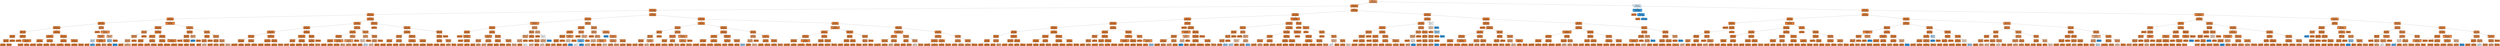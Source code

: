 digraph Tree {
node [shape=box, style="filled, rounded", color="black", fontname="helvetica"] ;
edge [fontname="helvetica"] ;
0 [label="DiffWalk <= 0.5\ngini = 0.266\nsamples = 112153\nvalue = [149484, 28092]", fillcolor="#ea995e"] ;
1 [label="Education <= 5.5\ngini = 0.036\nsamples = 83438\nvalue = [129702, 2398]", fillcolor="#e5833d"] ;
0 -> 1 [labeldistance=2.5, labelangle=45, headlabel="True"] ;
2 [label="HighChol <= 0.5\ngini = 0.044\nsamples = 43955\nvalue = [67948, 1558]", fillcolor="#e6843e"] ;
1 -> 2 ;
3 [label="GenHlth <= 2.5\ngini = 0.029\nsamples = 27709\nvalue = [43210, 646]", fillcolor="#e5833c"] ;
2 -> 3 ;
4 [label="Age <= 9.5\ngini = 0.019\nsamples = 16736\nvalue = [26260, 260]", fillcolor="#e5823b"] ;
3 -> 4 ;
5 [label="Stroke <= 0.5\ngini = 0.013\nsamples = 12829\nvalue = [20190, 137]", fillcolor="#e5823a"] ;
4 -> 5 ;
6 [label="AnyHealthcare <= 0.5\ngini = 0.013\nsamples = 12763\nvalue = [20093, 129]", fillcolor="#e5823a"] ;
5 -> 6 ;
7 [label="Education <= 4.5\ngini = 0.009\nsamples = 1177\nvalue = [1847, 8]", fillcolor="#e5823a"] ;
6 -> 7 ;
8 [label="Age <= 2.5\ngini = 0.002\nsamples = 604\nvalue = [956, 1]", fillcolor="#e58139"] ;
7 -> 8 ;
9 [label="Smoker <= 0.5\ngini = 0.01\nsamples = 122\nvalue = [198, 1]", fillcolor="#e5823a"] ;
8 -> 9 ;
10 [label="gini = 0.0\nsamples = 80\nvalue = [132, 0]", fillcolor="#e58139"] ;
9 -> 10 ;
11 [label="gini = 0.029\nsamples = 42\nvalue = [66, 1]", fillcolor="#e5833c"] ;
9 -> 11 ;
12 [label="gini = 0.0\nsamples = 482\nvalue = [758, 0]", fillcolor="#e58139"] ;
8 -> 12 ;
13 [label="CholCheck <= 0.5\ngini = 0.015\nsamples = 573\nvalue = [891, 7]", fillcolor="#e5823b"] ;
7 -> 13 ;
14 [label="gini = 0.0\nsamples = 107\nvalue = [182, 0]", fillcolor="#e58139"] ;
13 -> 14 ;
15 [label="HvyAlcoholConsump <= 0.5\ngini = 0.019\nsamples = 466\nvalue = [709, 7]", fillcolor="#e5823b"] ;
13 -> 15 ;
16 [label="gini = 0.021\nsamples = 436\nvalue = [661, 7]", fillcolor="#e5823b"] ;
15 -> 16 ;
17 [label="gini = 0.0\nsamples = 30\nvalue = [48, 0]", fillcolor="#e58139"] ;
15 -> 17 ;
18 [label="Income <= 5.5\ngini = 0.013\nsamples = 11586\nvalue = [18246, 121]", fillcolor="#e5823a"] ;
6 -> 18 ;
19 [label="BMI <= 30.5\ngini = 0.022\nsamples = 2776\nvalue = [4345.0, 49.0]", fillcolor="#e5823b"] ;
18 -> 19 ;
20 [label="Age <= 7.5\ngini = 0.015\nsamples = 2130\nvalue = [3325, 25]", fillcolor="#e5823a"] ;
19 -> 20 ;
21 [label="gini = 0.007\nsamples = 1549\nvalue = [2432, 8]", fillcolor="#e5813a"] ;
20 -> 21 ;
22 [label="gini = 0.037\nsamples = 581\nvalue = [893, 17]", fillcolor="#e5833d"] ;
20 -> 22 ;
23 [label="PhysHlth <= 2.5\ngini = 0.045\nsamples = 646\nvalue = [1020, 24]", fillcolor="#e6843e"] ;
19 -> 23 ;
24 [label="gini = 0.033\nsamples = 554\nvalue = [870, 15]", fillcolor="#e5833c"] ;
23 -> 24 ;
25 [label="gini = 0.107\nsamples = 92\nvalue = [150, 9]", fillcolor="#e78945"] ;
23 -> 25 ;
26 [label="Education <= 4.5\ngini = 0.01\nsamples = 8810\nvalue = [13901, 72]", fillcolor="#e5823a"] ;
18 -> 26 ;
27 [label="Income <= 6.5\ngini = 0.007\nsamples = 3311\nvalue = [5210, 18]", fillcolor="#e5813a"] ;
26 -> 27 ;
28 [label="gini = 0.018\nsamples = 812\nvalue = [1227.0, 11.0]", fillcolor="#e5823b"] ;
27 -> 28 ;
29 [label="gini = 0.004\nsamples = 2499\nvalue = [3983, 7]", fillcolor="#e58139"] ;
27 -> 29 ;
30 [label="NoDocbcCost <= 0.5\ngini = 0.012\nsamples = 5499\nvalue = [8691, 54]", fillcolor="#e5823a"] ;
26 -> 30 ;
31 [label="gini = 0.011\nsamples = 5260\nvalue = [8320, 47]", fillcolor="#e5823a"] ;
30 -> 31 ;
32 [label="gini = 0.036\nsamples = 239\nvalue = [371, 7]", fillcolor="#e5833d"] ;
30 -> 32 ;
33 [label="Income <= 4.5\ngini = 0.141\nsamples = 66\nvalue = [97, 8]", fillcolor="#e78b49"] ;
5 -> 33 ;
34 [label="gini = 0.0\nsamples = 21\nvalue = [34, 0]", fillcolor="#e58139"] ;
33 -> 34 ;
35 [label="HvyAlcoholConsump <= 0.5\ngini = 0.2\nsamples = 45\nvalue = [63, 8]", fillcolor="#e89152"] ;
33 -> 35 ;
36 [label="AnyHealthcare <= 0.5\ngini = 0.17\nsamples = 40\nvalue = [58, 6]", fillcolor="#e88e4d"] ;
35 -> 36 ;
37 [label="Age <= 6.5\ngini = 0.494\nsamples = 5\nvalue = [4, 5]", fillcolor="#d7ebfa"] ;
36 -> 37 ;
38 [label="gini = 0.0\nsamples = 2\nvalue = [3, 0]", fillcolor="#e58139"] ;
37 -> 38 ;
39 [label="gini = 0.278\nsamples = 3\nvalue = [1, 5]", fillcolor="#61b1ea"] ;
37 -> 39 ;
40 [label="HeartDiseaseorAttack <= 0.5\ngini = 0.036\nsamples = 35\nvalue = [54, 1]", fillcolor="#e5833d"] ;
36 -> 40 ;
41 [label="gini = 0.0\nsamples = 31\nvalue = [48, 0]", fillcolor="#e58139"] ;
40 -> 41 ;
42 [label="gini = 0.245\nsamples = 4\nvalue = [6, 1]", fillcolor="#e9965a"] ;
40 -> 42 ;
43 [label="Education <= 4.5\ngini = 0.408\nsamples = 5\nvalue = [5, 2]", fillcolor="#efb388"] ;
35 -> 43 ;
44 [label="HighBP <= 0.5\ngini = 0.444\nsamples = 2\nvalue = [1, 2]", fillcolor="#9ccef2"] ;
43 -> 44 ;
45 [label="gini = 0.0\nsamples = 1\nvalue = [1, 0]", fillcolor="#e58139"] ;
44 -> 45 ;
46 [label="gini = 0.0\nsamples = 1\nvalue = [0, 2]", fillcolor="#399de5"] ;
44 -> 46 ;
47 [label="gini = 0.0\nsamples = 3\nvalue = [4, 0]", fillcolor="#e58139"] ;
43 -> 47 ;
48 [label="HeartDiseaseorAttack <= 0.5\ngini = 0.039\nsamples = 3907\nvalue = [6070, 123]", fillcolor="#e6843d"] ;
4 -> 48 ;
49 [label="Education <= 2.5\ngini = 0.036\nsamples = 3714\nvalue = [5790, 108]", fillcolor="#e5833d"] ;
48 -> 49 ;
50 [label="Income <= 5.5\ngini = 0.215\nsamples = 59\nvalue = [86, 12]", fillcolor="#e99355"] ;
49 -> 50 ;
51 [label="PhysHlth <= 0.5\ngini = 0.266\nsamples = 45\nvalue = [64, 12]", fillcolor="#ea995e"] ;
50 -> 51 ;
52 [label="Veggies <= 0.5\ngini = 0.328\nsamples = 36\nvalue = [46, 12]", fillcolor="#eca26d"] ;
51 -> 52 ;
53 [label="gini = 0.0\nsamples = 10\nvalue = [15, 0]", fillcolor="#e58139"] ;
52 -> 53 ;
54 [label="gini = 0.402\nsamples = 26\nvalue = [31.0, 12.0]", fillcolor="#efb286"] ;
52 -> 54 ;
55 [label="gini = 0.0\nsamples = 9\nvalue = [18, 0]", fillcolor="#e58139"] ;
51 -> 55 ;
56 [label="gini = 0.0\nsamples = 14\nvalue = [22, 0]", fillcolor="#e58139"] ;
50 -> 56 ;
57 [label="PhysActivity <= 0.5\ngini = 0.033\nsamples = 3655\nvalue = [5704, 96]", fillcolor="#e5833c"] ;
49 -> 57 ;
58 [label="GenHlth <= 1.5\ngini = 0.05\nsamples = 737\nvalue = [1136, 30]", fillcolor="#e6843e"] ;
57 -> 58 ;
59 [label="Smoker <= 0.5\ngini = 0.022\nsamples = 226\nvalue = [353, 4]", fillcolor="#e5823b"] ;
58 -> 59 ;
60 [label="gini = 0.042\nsamples = 119\nvalue = [181, 4]", fillcolor="#e6843d"] ;
59 -> 60 ;
61 [label="gini = 0.0\nsamples = 107\nvalue = [172, 0]", fillcolor="#e58139"] ;
59 -> 61 ;
62 [label="Age <= 10.5\ngini = 0.062\nsamples = 511\nvalue = [783, 26]", fillcolor="#e68540"] ;
58 -> 62 ;
63 [label="gini = 0.082\nsamples = 156\nvalue = [247, 11]", fillcolor="#e68742"] ;
62 -> 63 ;
64 [label="gini = 0.053\nsamples = 355\nvalue = [536, 15]", fillcolor="#e6853f"] ;
62 -> 64 ;
65 [label="Age <= 11.5\ngini = 0.028\nsamples = 2918\nvalue = [4568, 66]", fillcolor="#e5833c"] ;
57 -> 65 ;
66 [label="CholCheck <= 0.5\ngini = 0.031\nsamples = 1961\nvalue = [3077, 50]", fillcolor="#e5833c"] ;
65 -> 66 ;
67 [label="gini = 0.0\nsamples = 75\nvalue = [116, 0]", fillcolor="#e58139"] ;
66 -> 67 ;
68 [label="gini = 0.033\nsamples = 1886\nvalue = [2961, 50]", fillcolor="#e5833c"] ;
66 -> 68 ;
69 [label="HvyAlcoholConsump <= 0.5\ngini = 0.021\nsamples = 957\nvalue = [1491, 16]", fillcolor="#e5823b"] ;
65 -> 69 ;
70 [label="gini = 0.022\nsamples = 915\nvalue = [1427, 16]", fillcolor="#e5823b"] ;
69 -> 70 ;
71 [label="gini = 0.0\nsamples = 42\nvalue = [64, 0]", fillcolor="#e58139"] ;
69 -> 71 ;
72 [label="Age <= 11.5\ngini = 0.097\nsamples = 193\nvalue = [280.0, 15.0]", fillcolor="#e68844"] ;
48 -> 72 ;
73 [label="PhysHlth <= 12.0\ngini = 0.045\nsamples = 90\nvalue = [126, 3]", fillcolor="#e6843e"] ;
72 -> 73 ;
74 [label="GenHlth <= 1.5\ngini = 0.031\nsamples = 87\nvalue = [123, 2]", fillcolor="#e5833c"] ;
73 -> 74 ;
75 [label="gini = 0.0\nsamples = 22\nvalue = [30, 0]", fillcolor="#e58139"] ;
74 -> 75 ;
76 [label="PhysActivity <= 0.5\ngini = 0.041\nsamples = 65\nvalue = [93, 2]", fillcolor="#e6843d"] ;
74 -> 76 ;
77 [label="gini = 0.0\nsamples = 10\nvalue = [13, 0]", fillcolor="#e58139"] ;
76 -> 77 ;
78 [label="gini = 0.048\nsamples = 55\nvalue = [80, 2]", fillcolor="#e6843e"] ;
76 -> 78 ;
79 [label="Income <= 4.5\ngini = 0.375\nsamples = 3\nvalue = [3, 1]", fillcolor="#eeab7b"] ;
73 -> 79 ;
80 [label="gini = 0.0\nsamples = 1\nvalue = [0, 1]", fillcolor="#399de5"] ;
79 -> 80 ;
81 [label="gini = 0.0\nsamples = 2\nvalue = [3, 0]", fillcolor="#e58139"] ;
79 -> 81 ;
82 [label="Sex <= 0.5\ngini = 0.134\nsamples = 103\nvalue = [154, 12]", fillcolor="#e78b48"] ;
72 -> 82 ;
83 [label="Income <= 2.5\ngini = 0.03\nsamples = 41\nvalue = [65, 1]", fillcolor="#e5833c"] ;
82 -> 83 ;
84 [label="BMI <= 23.5\ngini = 0.153\nsamples = 8\nvalue = [11, 1]", fillcolor="#e78c4b"] ;
83 -> 84 ;
85 [label="gini = 0.0\nsamples = 5\nvalue = [9, 0]", fillcolor="#e58139"] ;
84 -> 85 ;
86 [label="gini = 0.444\nsamples = 3\nvalue = [2, 1]", fillcolor="#f2c09c"] ;
84 -> 86 ;
87 [label="gini = 0.0\nsamples = 33\nvalue = [54, 0]", fillcolor="#e58139"] ;
83 -> 87 ;
88 [label="Education <= 4.5\ngini = 0.196\nsamples = 62\nvalue = [89, 11]", fillcolor="#e89151"] ;
82 -> 88 ;
89 [label="HighBP <= 0.5\ngini = 0.121\nsamples = 38\nvalue = [58, 4]", fillcolor="#e78a47"] ;
88 -> 89 ;
90 [label="gini = 0.061\nsamples = 21\nvalue = [31, 1]", fillcolor="#e6853f"] ;
89 -> 90 ;
91 [label="gini = 0.18\nsamples = 17\nvalue = [27, 3]", fillcolor="#e88f4f"] ;
89 -> 91 ;
92 [label="Income <= 6.5\ngini = 0.301\nsamples = 24\nvalue = [31, 7]", fillcolor="#eb9d66"] ;
88 -> 92 ;
93 [label="gini = 0.165\nsamples = 15\nvalue = [20, 2]", fillcolor="#e88e4d"] ;
92 -> 93 ;
94 [label="gini = 0.43\nsamples = 9\nvalue = [11, 5]", fillcolor="#f1ba93"] ;
92 -> 94 ;
95 [label="HighBP <= 0.5\ngini = 0.044\nsamples = 10973\nvalue = [16950, 386]", fillcolor="#e6843e"] ;
3 -> 95 ;
96 [label="BMI <= 35.5\ngini = 0.037\nsamples = 6969\nvalue = [10839, 208]", fillcolor="#e5833d"] ;
95 -> 96 ;
97 [label="Income <= 6.5\ngini = 0.032\nsamples = 6177\nvalue = [9635, 157]", fillcolor="#e5833c"] ;
96 -> 97 ;
98 [label="Education <= 4.5\ngini = 0.038\nsamples = 3947\nvalue = [6090.0, 121.0]", fillcolor="#e6843d"] ;
97 -> 98 ;
99 [label="MentHlth <= 4.5\ngini = 0.044\nsamples = 2407\nvalue = [3719, 86]", fillcolor="#e6843e"] ;
98 -> 99 ;
100 [label="MentHlth <= 1.5\ngini = 0.033\nsamples = 1886\nvalue = [2908, 50]", fillcolor="#e5833c"] ;
99 -> 100 ;
101 [label="gini = 0.037\nsamples = 1677\nvalue = [2584, 50]", fillcolor="#e6833d"] ;
100 -> 101 ;
102 [label="gini = 0.0\nsamples = 209\nvalue = [324, 0]", fillcolor="#e58139"] ;
100 -> 102 ;
103 [label="Smoker <= 0.5\ngini = 0.081\nsamples = 521\nvalue = [811, 36]", fillcolor="#e68742"] ;
99 -> 103 ;
104 [label="gini = 0.126\nsamples = 194\nvalue = [291, 21]", fillcolor="#e78a47"] ;
103 -> 104 ;
105 [label="gini = 0.055\nsamples = 327\nvalue = [520, 15]", fillcolor="#e6853f"] ;
103 -> 105 ;
106 [label="NoDocbcCost <= 0.5\ngini = 0.029\nsamples = 1540\nvalue = [2371, 35]", fillcolor="#e5833c"] ;
98 -> 106 ;
107 [label="BMI <= 21.5\ngini = 0.023\nsamples = 1234\nvalue = [1874, 22]", fillcolor="#e5823b"] ;
106 -> 107 ;
108 [label="gini = 0.0\nsamples = 172\nvalue = [245, 0]", fillcolor="#e58139"] ;
107 -> 108 ;
109 [label="gini = 0.026\nsamples = 1062\nvalue = [1629, 22]", fillcolor="#e5833c"] ;
107 -> 109 ;
110 [label="BMI <= 32.5\ngini = 0.05\nsamples = 306\nvalue = [497, 13]", fillcolor="#e6843e"] ;
106 -> 110 ;
111 [label="gini = 0.041\nsamples = 278\nvalue = [462, 10]", fillcolor="#e6843d"] ;
110 -> 111 ;
112 [label="gini = 0.145\nsamples = 28\nvalue = [35, 3]", fillcolor="#e78c4a"] ;
110 -> 112 ;
113 [label="MentHlth <= 2.5\ngini = 0.02\nsamples = 2230\nvalue = [3545, 36]", fillcolor="#e5823b"] ;
97 -> 113 ;
114 [label="AnyHealthcare <= 0.5\ngini = 0.024\nsamples = 1703\nvalue = [2720, 33]", fillcolor="#e5833b"] ;
113 -> 114 ;
115 [label="Smoker <= 0.5\ngini = 0.054\nsamples = 87\nvalue = [139, 4]", fillcolor="#e6853f"] ;
114 -> 115 ;
116 [label="gini = 0.094\nsamples = 51\nvalue = [77, 4]", fillcolor="#e68843"] ;
115 -> 116 ;
117 [label="gini = 0.0\nsamples = 36\nvalue = [62, 0]", fillcolor="#e58139"] ;
115 -> 117 ;
118 [label="GenHlth <= 4.5\ngini = 0.022\nsamples = 1616\nvalue = [2581, 29]", fillcolor="#e5823b"] ;
114 -> 118 ;
119 [label="gini = 0.021\nsamples = 1598\nvalue = [2553, 27]", fillcolor="#e5823b"] ;
118 -> 119 ;
120 [label="gini = 0.124\nsamples = 18\nvalue = [28, 2]", fillcolor="#e78a47"] ;
118 -> 120 ;
121 [label="Age <= 2.5\ngini = 0.007\nsamples = 527\nvalue = [825, 3]", fillcolor="#e5813a"] ;
113 -> 121 ;
122 [label="PhysHlth <= 22.5\ngini = 0.037\nsamples = 103\nvalue = [156, 3]", fillcolor="#e6833d"] ;
121 -> 122 ;
123 [label="gini = 0.0\nsamples = 95\nvalue = [140, 0]", fillcolor="#e58139"] ;
122 -> 123 ;
124 [label="gini = 0.266\nsamples = 8\nvalue = [16, 3]", fillcolor="#ea995e"] ;
122 -> 124 ;
125 [label="gini = 0.0\nsamples = 424\nvalue = [669, 0]", fillcolor="#e58139"] ;
121 -> 125 ;
126 [label="PhysHlth <= 17.5\ngini = 0.078\nsamples = 792\nvalue = [1204, 51]", fillcolor="#e68641"] ;
96 -> 126 ;
127 [label="Age <= 9.5\ngini = 0.069\nsamples = 747\nvalue = [1134, 42]", fillcolor="#e68640"] ;
126 -> 127 ;
128 [label="Smoker <= 0.5\ngini = 0.055\nsamples = 700\nvalue = [1066, 31]", fillcolor="#e6853f"] ;
127 -> 128 ;
129 [label="Income <= 7.5\ngini = 0.034\nsamples = 408\nvalue = [630, 11]", fillcolor="#e5833c"] ;
128 -> 129 ;
130 [label="gini = 0.02\nsamples = 316\nvalue = [493, 5]", fillcolor="#e5823b"] ;
129 -> 130 ;
131 [label="gini = 0.08\nsamples = 92\nvalue = [137, 6]", fillcolor="#e68742"] ;
129 -> 131 ;
132 [label="HeartDiseaseorAttack <= 0.5\ngini = 0.084\nsamples = 292\nvalue = [436, 20]", fillcolor="#e68742"] ;
128 -> 132 ;
133 [label="gini = 0.074\nsamples = 285\nvalue = [427, 17]", fillcolor="#e68641"] ;
132 -> 133 ;
134 [label="gini = 0.375\nsamples = 7\nvalue = [9, 3]", fillcolor="#eeab7b"] ;
132 -> 134 ;
135 [label="GenHlth <= 3.5\ngini = 0.24\nsamples = 47\nvalue = [68, 11]", fillcolor="#e99559"] ;
127 -> 135 ;
136 [label="HvyAlcoholConsump <= 0.5\ngini = 0.296\nsamples = 39\nvalue = [50, 11]", fillcolor="#eb9d65"] ;
135 -> 136 ;
137 [label="gini = 0.311\nsamples = 37\nvalue = [46, 11]", fillcolor="#eb9f68"] ;
136 -> 137 ;
138 [label="gini = 0.0\nsamples = 2\nvalue = [4, 0]", fillcolor="#e58139"] ;
136 -> 138 ;
139 [label="gini = 0.0\nsamples = 8\nvalue = [18, 0]", fillcolor="#e58139"] ;
135 -> 139 ;
140 [label="PhysHlth <= 29.0\ngini = 0.202\nsamples = 45\nvalue = [70, 9]", fillcolor="#e89152"] ;
126 -> 140 ;
141 [label="BMI <= 40.0\ngini = 0.351\nsamples = 11\nvalue = [17, 5]", fillcolor="#eda673"] ;
140 -> 141 ;
142 [label="Veggies <= 0.5\ngini = 0.486\nsamples = 6\nvalue = [7, 5]", fillcolor="#f8dbc6"] ;
141 -> 142 ;
143 [label="gini = 0.0\nsamples = 1\nvalue = [3, 0]", fillcolor="#e58139"] ;
142 -> 143 ;
144 [label="gini = 0.494\nsamples = 5\nvalue = [4, 5]", fillcolor="#d7ebfa"] ;
142 -> 144 ;
145 [label="gini = 0.0\nsamples = 5\nvalue = [10, 0]", fillcolor="#e58139"] ;
141 -> 145 ;
146 [label="Veggies <= 0.5\ngini = 0.131\nsamples = 34\nvalue = [53, 4]", fillcolor="#e78b48"] ;
140 -> 146 ;
147 [label="Age <= 5.5\ngini = 0.298\nsamples = 11\nvalue = [18, 4]", fillcolor="#eb9d65"] ;
146 -> 147 ;
148 [label="gini = 0.463\nsamples = 5\nvalue = [7, 4]", fillcolor="#f4c9aa"] ;
147 -> 148 ;
149 [label="gini = 0.0\nsamples = 6\nvalue = [11, 0]", fillcolor="#e58139"] ;
147 -> 149 ;
150 [label="gini = 0.0\nsamples = 23\nvalue = [35, 0]", fillcolor="#e58139"] ;
146 -> 150 ;
151 [label="CholCheck <= 0.5\ngini = 0.055\nsamples = 4004\nvalue = [6111, 178]", fillcolor="#e6853f"] ;
95 -> 151 ;
152 [label="gini = 0.0\nsamples = 104\nvalue = [167, 0]", fillcolor="#e58139"] ;
151 -> 152 ;
153 [label="Stroke <= 0.5\ngini = 0.056\nsamples = 3900\nvalue = [5944, 178]", fillcolor="#e6853f"] ;
151 -> 153 ;
154 [label="Education <= 3.5\ngini = 0.059\nsamples = 3691\nvalue = [5621, 175]", fillcolor="#e6853f"] ;
153 -> 154 ;
155 [label="BMI <= 27.5\ngini = 0.09\nsamples = 384\nvalue = [584, 29]", fillcolor="#e68743"] ;
154 -> 155 ;
156 [label="Income <= 3.5\ngini = 0.027\nsamples = 182\nvalue = [288, 4]", fillcolor="#e5833c"] ;
155 -> 156 ;
157 [label="gini = 0.0\nsamples = 92\nvalue = [148, 0]", fillcolor="#e58139"] ;
156 -> 157 ;
158 [label="gini = 0.054\nsamples = 90\nvalue = [140, 4]", fillcolor="#e6853f"] ;
156 -> 158 ;
159 [label="Income <= 3.5\ngini = 0.144\nsamples = 202\nvalue = [296, 25]", fillcolor="#e78c4a"] ;
155 -> 159 ;
160 [label="gini = 0.039\nsamples = 94\nvalue = [149, 3]", fillcolor="#e6843d"] ;
159 -> 160 ;
161 [label="gini = 0.226\nsamples = 108\nvalue = [147, 22]", fillcolor="#e99457"] ;
159 -> 161 ;
162 [label="PhysActivity <= 0.5\ngini = 0.055\nsamples = 3307\nvalue = [5037, 146]", fillcolor="#e6853f"] ;
154 -> 162 ;
163 [label="PhysHlth <= 20.5\ngini = 0.066\nsamples = 984\nvalue = [1499.0, 53.0]", fillcolor="#e68540"] ;
162 -> 163 ;
164 [label="gini = 0.056\nsamples = 875\nvalue = [1351, 40]", fillcolor="#e6853f"] ;
163 -> 164 ;
165 [label="gini = 0.148\nsamples = 109\nvalue = [148, 13]", fillcolor="#e78c4a"] ;
163 -> 165 ;
166 [label="Fruits <= 0.5\ngini = 0.05\nsamples = 2323\nvalue = [3538, 93]", fillcolor="#e6843e"] ;
162 -> 166 ;
167 [label="gini = 0.023\nsamples = 851\nvalue = [1333, 16]", fillcolor="#e5833b"] ;
166 -> 167 ;
168 [label="gini = 0.065\nsamples = 1472\nvalue = [2205, 77]", fillcolor="#e68540"] ;
166 -> 168 ;
169 [label="MentHlth <= 2.5\ngini = 0.018\nsamples = 209\nvalue = [323, 3]", fillcolor="#e5823b"] ;
153 -> 169 ;
170 [label="MentHlth <= 1.5\ngini = 0.024\nsamples = 161\nvalue = [249, 3]", fillcolor="#e5833b"] ;
169 -> 170 ;
171 [label="BMI <= 27.5\ngini = 0.016\nsamples = 153\nvalue = [239, 2]", fillcolor="#e5823b"] ;
170 -> 171 ;
172 [label="gini = 0.0\nsamples = 80\nvalue = [144, 0]", fillcolor="#e58139"] ;
171 -> 172 ;
173 [label="gini = 0.04\nsamples = 73\nvalue = [95, 2]", fillcolor="#e6843d"] ;
171 -> 173 ;
174 [label="GenHlth <= 3.5\ngini = 0.165\nsamples = 8\nvalue = [10, 1]", fillcolor="#e88e4d"] ;
170 -> 174 ;
175 [label="gini = 0.245\nsamples = 4\nvalue = [6, 1]", fillcolor="#e9965a"] ;
174 -> 175 ;
176 [label="gini = 0.0\nsamples = 4\nvalue = [4, 0]", fillcolor="#e58139"] ;
174 -> 176 ;
177 [label="gini = 0.0\nsamples = 48\nvalue = [74, 0]", fillcolor="#e58139"] ;
169 -> 177 ;
178 [label="Education <= 3.5\ngini = 0.069\nsamples = 16246\nvalue = [24738, 912]", fillcolor="#e68640"] ;
2 -> 178 ;
179 [label="PhysHlth <= 1.5\ngini = 0.116\nsamples = 1161\nvalue = [1711, 113]", fillcolor="#e78946"] ;
178 -> 179 ;
180 [label="HvyAlcoholConsump <= 0.5\ngini = 0.094\nsamples = 770\nvalue = [1138, 59]", fillcolor="#e68843"] ;
179 -> 180 ;
181 [label="HighBP <= 0.5\ngini = 0.083\nsamples = 725\nvalue = [1085, 49]", fillcolor="#e68742"] ;
180 -> 181 ;
182 [label="BMI <= 24.5\ngini = 0.053\nsamples = 295\nvalue = [460, 13]", fillcolor="#e6853f"] ;
181 -> 182 ;
183 [label="gini = 0.0\nsamples = 75\nvalue = [124, 0]", fillcolor="#e58139"] ;
182 -> 183 ;
184 [label="AnyHealthcare <= 0.5\ngini = 0.072\nsamples = 220\nvalue = [336, 13]", fillcolor="#e68641"] ;
182 -> 184 ;
185 [label="gini = 0.0\nsamples = 42\nvalue = [69, 0]", fillcolor="#e58139"] ;
184 -> 185 ;
186 [label="Education <= 2.5\ngini = 0.089\nsamples = 178\nvalue = [267, 13]", fillcolor="#e68743"] ;
184 -> 186 ;
187 [label="gini = 0.154\nsamples = 51\nvalue = [76.0, 7.0]", fillcolor="#e78d4b"] ;
186 -> 187 ;
188 [label="gini = 0.059\nsamples = 127\nvalue = [191, 6]", fillcolor="#e6853f"] ;
186 -> 188 ;
189 [label="Sex <= 0.5\ngini = 0.103\nsamples = 430\nvalue = [625, 36]", fillcolor="#e68844"] ;
181 -> 189 ;
190 [label="AnyHealthcare <= 0.5\ngini = 0.12\nsamples = 223\nvalue = [320, 22]", fillcolor="#e78a47"] ;
189 -> 190 ;
191 [label="GenHlth <= 2.5\ngini = 0.198\nsamples = 13\nvalue = [16, 2]", fillcolor="#e89152"] ;
190 -> 191 ;
192 [label="gini = 0.0\nsamples = 6\nvalue = [8, 0]", fillcolor="#e58139"] ;
191 -> 192 ;
193 [label="gini = 0.32\nsamples = 7\nvalue = [8, 2]", fillcolor="#eca06a"] ;
191 -> 193 ;
194 [label="BMI <= 19.5\ngini = 0.116\nsamples = 210\nvalue = [304, 20]", fillcolor="#e78946"] ;
190 -> 194 ;
195 [label="gini = 0.375\nsamples = 9\nvalue = [9, 3]", fillcolor="#eeab7b"] ;
194 -> 195 ;
196 [label="gini = 0.103\nsamples = 201\nvalue = [295, 17]", fillcolor="#e68844"] ;
194 -> 196 ;
197 [label="GenHlth <= 3.5\ngini = 0.084\nsamples = 207\nvalue = [305, 14]", fillcolor="#e68742"] ;
189 -> 197 ;
198 [label="Education <= 2.5\ngini = 0.05\nsamples = 156\nvalue = [227, 6]", fillcolor="#e6843e"] ;
197 -> 198 ;
199 [label="gini = 0.0\nsamples = 41\nvalue = [65, 0]", fillcolor="#e58139"] ;
198 -> 199 ;
200 [label="gini = 0.069\nsamples = 115\nvalue = [162, 6]", fillcolor="#e68640"] ;
198 -> 200 ;
201 [label="MentHlth <= 8.5\ngini = 0.169\nsamples = 51\nvalue = [78, 8]", fillcolor="#e88e4d"] ;
197 -> 201 ;
202 [label="gini = 0.142\nsamples = 46\nvalue = [72, 6]", fillcolor="#e78c49"] ;
201 -> 202 ;
203 [label="gini = 0.375\nsamples = 5\nvalue = [6, 2]", fillcolor="#eeab7b"] ;
201 -> 203 ;
204 [label="Income <= 6.5\ngini = 0.267\nsamples = 45\nvalue = [53, 10]", fillcolor="#ea995e"] ;
180 -> 204 ;
205 [label="HighBP <= 0.5\ngini = 0.198\nsamples = 33\nvalue = [40, 5]", fillcolor="#e89152"] ;
204 -> 205 ;
206 [label="MentHlth <= 1.0\ngini = 0.32\nsamples = 14\nvalue = [16, 4]", fillcolor="#eca06a"] ;
205 -> 206 ;
207 [label="BMI <= 29.0\ngini = 0.375\nsamples = 11\nvalue = [12, 4]", fillcolor="#eeab7b"] ;
206 -> 207 ;
208 [label="gini = 0.0\nsamples = 7\nvalue = [8, 0]", fillcolor="#e58139"] ;
207 -> 208 ;
209 [label="gini = 0.5\nsamples = 4\nvalue = [4, 4]", fillcolor="#ffffff"] ;
207 -> 209 ;
210 [label="gini = 0.0\nsamples = 3\nvalue = [4, 0]", fillcolor="#e58139"] ;
206 -> 210 ;
211 [label="Income <= 5.5\ngini = 0.077\nsamples = 19\nvalue = [24, 1]", fillcolor="#e68641"] ;
205 -> 211 ;
212 [label="gini = 0.0\nsamples = 11\nvalue = [14, 0]", fillcolor="#e58139"] ;
211 -> 212 ;
213 [label="BMI <= 28.5\ngini = 0.165\nsamples = 8\nvalue = [10, 1]", fillcolor="#e88e4d"] ;
211 -> 213 ;
214 [label="gini = 0.444\nsamples = 3\nvalue = [2, 1]", fillcolor="#f2c09c"] ;
213 -> 214 ;
215 [label="gini = 0.0\nsamples = 5\nvalue = [8, 0]", fillcolor="#e58139"] ;
213 -> 215 ;
216 [label="Fruits <= 0.5\ngini = 0.401\nsamples = 12\nvalue = [13, 5]", fillcolor="#efb185"] ;
204 -> 216 ;
217 [label="gini = 0.0\nsamples = 6\nvalue = [8, 0]", fillcolor="#e58139"] ;
216 -> 217 ;
218 [label="BMI <= 32.0\ngini = 0.5\nsamples = 6\nvalue = [5, 5]", fillcolor="#ffffff"] ;
216 -> 218 ;
219 [label="MentHlth <= 0.5\ngini = 0.408\nsamples = 5\nvalue = [5, 2]", fillcolor="#efb388"] ;
218 -> 219 ;
220 [label="gini = 0.48\nsamples = 4\nvalue = [3, 2]", fillcolor="#f6d5bd"] ;
219 -> 220 ;
221 [label="gini = 0.0\nsamples = 1\nvalue = [2, 0]", fillcolor="#e58139"] ;
219 -> 221 ;
222 [label="gini = 0.0\nsamples = 1\nvalue = [0, 3]", fillcolor="#399de5"] ;
218 -> 222 ;
223 [label="HighBP <= 0.5\ngini = 0.157\nsamples = 391\nvalue = [573, 54]", fillcolor="#e78d4c"] ;
179 -> 223 ;
224 [label="PhysHlth <= 27.5\ngini = 0.062\nsamples = 132\nvalue = [213.0, 7.0]", fillcolor="#e68540"] ;
223 -> 224 ;
225 [label="BMI <= 38.5\ngini = 0.032\nsamples = 111\nvalue = [184.0, 3.0]", fillcolor="#e5833c"] ;
224 -> 225 ;
226 [label="PhysHlth <= 3.5\ngini = 0.012\nsamples = 104\nvalue = [169, 1]", fillcolor="#e5823a"] ;
225 -> 226 ;
227 [label="Income <= 2.5\ngini = 0.038\nsamples = 25\nvalue = [50, 1]", fillcolor="#e6843d"] ;
226 -> 227 ;
228 [label="gini = 0.219\nsamples = 4\nvalue = [7, 1]", fillcolor="#e99355"] ;
227 -> 228 ;
229 [label="gini = 0.0\nsamples = 21\nvalue = [43, 0]", fillcolor="#e58139"] ;
227 -> 229 ;
230 [label="gini = 0.0\nsamples = 79\nvalue = [119, 0]", fillcolor="#e58139"] ;
226 -> 230 ;
231 [label="AnyHealthcare <= 0.5\ngini = 0.208\nsamples = 7\nvalue = [15, 2]", fillcolor="#e89253"] ;
225 -> 231 ;
232 [label="Age <= 6.0\ngini = 0.48\nsamples = 2\nvalue = [3, 2]", fillcolor="#f6d5bd"] ;
231 -> 232 ;
233 [label="gini = 0.0\nsamples = 1\nvalue = [3, 0]", fillcolor="#e58139"] ;
232 -> 233 ;
234 [label="gini = 0.0\nsamples = 1\nvalue = [0, 2]", fillcolor="#399de5"] ;
232 -> 234 ;
235 [label="gini = 0.0\nsamples = 5\nvalue = [12, 0]", fillcolor="#e58139"] ;
231 -> 235 ;
236 [label="MentHlth <= 6.0\ngini = 0.213\nsamples = 21\nvalue = [29, 4]", fillcolor="#e99254"] ;
224 -> 236 ;
237 [label="gini = 0.0\nsamples = 13\nvalue = [20, 0]", fillcolor="#e58139"] ;
236 -> 237 ;
238 [label="MentHlth <= 15.0\ngini = 0.426\nsamples = 8\nvalue = [9, 4]", fillcolor="#f1b991"] ;
236 -> 238 ;
239 [label="NoDocbcCost <= 0.5\ngini = 0.32\nsamples = 3\nvalue = [1, 4]", fillcolor="#6ab6ec"] ;
238 -> 239 ;
240 [label="gini = 0.5\nsamples = 2\nvalue = [1, 1]", fillcolor="#ffffff"] ;
239 -> 240 ;
241 [label="gini = 0.0\nsamples = 1\nvalue = [0, 3]", fillcolor="#399de5"] ;
239 -> 241 ;
242 [label="gini = 0.0\nsamples = 5\nvalue = [8, 0]", fillcolor="#e58139"] ;
238 -> 242 ;
243 [label="PhysHlth <= 3.5\ngini = 0.204\nsamples = 259\nvalue = [360, 47]", fillcolor="#e89153"] ;
223 -> 243 ;
244 [label="GenHlth <= 2.5\ngini = 0.304\nsamples = 61\nvalue = [74, 17]", fillcolor="#eb9e66"] ;
243 -> 244 ;
245 [label="gini = 0.0\nsamples = 12\nvalue = [15, 0]", fillcolor="#e58139"] ;
244 -> 245 ;
246 [label="Age <= 8.5\ngini = 0.347\nsamples = 49\nvalue = [59, 17]", fillcolor="#eca572"] ;
244 -> 246 ;
247 [label="Stroke <= 0.5\ngini = 0.444\nsamples = 28\nvalue = [26, 13]", fillcolor="#f2c09c"] ;
246 -> 247 ;
248 [label="gini = 0.456\nsamples = 26\nvalue = [24, 13]", fillcolor="#f3c5a4"] ;
247 -> 248 ;
249 [label="gini = 0.0\nsamples = 2\nvalue = [2, 0]", fillcolor="#e58139"] ;
247 -> 249 ;
250 [label="HeartDiseaseorAttack <= 0.5\ngini = 0.193\nsamples = 21\nvalue = [33, 4]", fillcolor="#e89051"] ;
246 -> 250 ;
251 [label="gini = 0.0\nsamples = 15\nvalue = [26, 0]", fillcolor="#e58139"] ;
250 -> 251 ;
252 [label="gini = 0.463\nsamples = 6\nvalue = [7, 4]", fillcolor="#f4c9aa"] ;
250 -> 252 ;
253 [label="Age <= 1.5\ngini = 0.172\nsamples = 198\nvalue = [286.0, 30.0]", fillcolor="#e88e4e"] ;
243 -> 253 ;
254 [label="gini = 0.0\nsamples = 1\nvalue = [0, 2]", fillcolor="#399de5"] ;
253 -> 254 ;
255 [label="Smoker <= 0.5\ngini = 0.162\nsamples = 197\nvalue = [286.0, 28.0]", fillcolor="#e88d4c"] ;
253 -> 255 ;
256 [label="NoDocbcCost <= 0.5\ngini = 0.233\nsamples = 77\nvalue = [103, 16]", fillcolor="#e99558"] ;
255 -> 256 ;
257 [label="gini = 0.178\nsamples = 53\nvalue = [73, 8]", fillcolor="#e88f4f"] ;
256 -> 257 ;
258 [label="gini = 0.332\nsamples = 24\nvalue = [30, 8]", fillcolor="#eca36e"] ;
256 -> 258 ;
259 [label="Income <= 5.5\ngini = 0.116\nsamples = 120\nvalue = [183, 12]", fillcolor="#e78946"] ;
255 -> 259 ;
260 [label="gini = 0.153\nsamples = 90\nvalue = [132, 12]", fillcolor="#e78c4b"] ;
259 -> 260 ;
261 [label="gini = 0.0\nsamples = 30\nvalue = [51, 0]", fillcolor="#e58139"] ;
259 -> 261 ;
262 [label="HighBP <= 0.5\ngini = 0.065\nsamples = 15085\nvalue = [23027, 799]", fillcolor="#e68540"] ;
178 -> 262 ;
263 [label="Income <= 2.5\ngini = 0.05\nsamples = 6812\nvalue = [10480, 277]", fillcolor="#e6843e"] ;
262 -> 263 ;
264 [label="GenHlth <= 2.5\ngini = 0.132\nsamples = 434\nvalue = [630, 48]", fillcolor="#e78b48"] ;
263 -> 264 ;
265 [label="Sex <= 0.5\ngini = 0.075\nsamples = 147\nvalue = [222, 9]", fillcolor="#e68641"] ;
264 -> 265 ;
266 [label="BMI <= 36.5\ngini = 0.107\nsamples = 105\nvalue = [149, 9]", fillcolor="#e78945"] ;
265 -> 266 ;
267 [label="Smoker <= 0.5\ngini = 0.091\nsamples = 100\nvalue = [140, 7]", fillcolor="#e68743"] ;
266 -> 267 ;
268 [label="gini = 0.119\nsamples = 44\nvalue = [59, 4]", fillcolor="#e78a46"] ;
267 -> 268 ;
269 [label="gini = 0.069\nsamples = 56\nvalue = [81, 3]", fillcolor="#e68640"] ;
267 -> 269 ;
270 [label="NoDocbcCost <= 0.5\ngini = 0.298\nsamples = 5\nvalue = [9, 2]", fillcolor="#eb9d65"] ;
266 -> 270 ;
271 [label="gini = 0.444\nsamples = 4\nvalue = [4, 2]", fillcolor="#f2c09c"] ;
270 -> 271 ;
272 [label="gini = 0.0\nsamples = 1\nvalue = [5, 0]", fillcolor="#e58139"] ;
270 -> 272 ;
273 [label="gini = 0.0\nsamples = 42\nvalue = [73, 0]", fillcolor="#e58139"] ;
265 -> 273 ;
274 [label="Smoker <= 0.5\ngini = 0.159\nsamples = 287\nvalue = [408, 39]", fillcolor="#e78d4c"] ;
264 -> 274 ;
275 [label="PhysActivity <= 0.5\ngini = 0.106\nsamples = 113\nvalue = [168, 10]", fillcolor="#e78845"] ;
274 -> 275 ;
276 [label="Veggies <= 0.5\ngini = 0.081\nsamples = 53\nvalue = [90, 4]", fillcolor="#e68742"] ;
275 -> 276 ;
277 [label="gini = 0.0\nsamples = 23\nvalue = [45, 0]", fillcolor="#e58139"] ;
276 -> 277 ;
278 [label="gini = 0.15\nsamples = 30\nvalue = [45.0, 4.0]", fillcolor="#e78c4b"] ;
276 -> 278 ;
279 [label="BMI <= 29.5\ngini = 0.133\nsamples = 60\nvalue = [78, 6]", fillcolor="#e78b48"] ;
275 -> 279 ;
280 [label="gini = 0.0\nsamples = 35\nvalue = [50, 0]", fillcolor="#e58139"] ;
279 -> 280 ;
281 [label="gini = 0.291\nsamples = 25\nvalue = [28, 6]", fillcolor="#eb9c63"] ;
279 -> 281 ;
282 [label="HeartDiseaseorAttack <= 0.5\ngini = 0.192\nsamples = 174\nvalue = [240, 29]", fillcolor="#e89051"] ;
274 -> 282 ;
283 [label="AnyHealthcare <= 0.5\ngini = 0.208\nsamples = 162\nvalue = [217, 29]", fillcolor="#e89253"] ;
282 -> 283 ;
284 [label="gini = 0.0\nsamples = 21\nvalue = [33, 0]", fillcolor="#e58139"] ;
283 -> 284 ;
285 [label="gini = 0.235\nsamples = 141\nvalue = [184, 29]", fillcolor="#e99558"] ;
283 -> 285 ;
286 [label="gini = 0.0\nsamples = 12\nvalue = [23, 0]", fillcolor="#e58139"] ;
282 -> 286 ;
287 [label="GenHlth <= 3.5\ngini = 0.044\nsamples = 6378\nvalue = [9850, 229]", fillcolor="#e6843e"] ;
263 -> 287 ;
288 [label="MentHlth <= 27.5\ngini = 0.04\nsamples = 5893\nvalue = [9105, 188]", fillcolor="#e6843d"] ;
287 -> 288 ;
289 [label="BMI <= 26.5\ngini = 0.039\nsamples = 5744\nvalue = [8872, 180]", fillcolor="#e6843d"] ;
288 -> 289 ;
290 [label="GenHlth <= 2.5\ngini = 0.027\nsamples = 2593\nvalue = [4030, 55]", fillcolor="#e5833c"] ;
289 -> 290 ;
291 [label="gini = 0.02\nsamples = 1833\nvalue = [2882, 30]", fillcolor="#e5823b"] ;
290 -> 291 ;
292 [label="gini = 0.042\nsamples = 760\nvalue = [1148, 25]", fillcolor="#e6843d"] ;
290 -> 292 ;
293 [label="Income <= 6.5\ngini = 0.049\nsamples = 3151\nvalue = [4842, 125]", fillcolor="#e6843e"] ;
289 -> 293 ;
294 [label="gini = 0.063\nsamples = 1351\nvalue = [2100, 71]", fillcolor="#e68540"] ;
293 -> 294 ;
295 [label="gini = 0.038\nsamples = 1800\nvalue = [2742.0, 54.0]", fillcolor="#e6833d"] ;
293 -> 295 ;
296 [label="NoDocbcCost <= 0.5\ngini = 0.064\nsamples = 149\nvalue = [233, 8]", fillcolor="#e68540"] ;
288 -> 296 ;
297 [label="PhysActivity <= 0.5\ngini = 0.049\nsamples = 124\nvalue = [196, 5]", fillcolor="#e6843e"] ;
296 -> 297 ;
298 [label="gini = 0.13\nsamples = 28\nvalue = [40, 3]", fillcolor="#e78a48"] ;
297 -> 298 ;
299 [label="gini = 0.025\nsamples = 96\nvalue = [156, 2]", fillcolor="#e5833c"] ;
297 -> 299 ;
300 [label="PhysHlth <= 22.5\ngini = 0.139\nsamples = 25\nvalue = [37, 3]", fillcolor="#e78b49"] ;
296 -> 300 ;
301 [label="gini = 0.053\nsamples = 23\nvalue = [36, 1]", fillcolor="#e6843e"] ;
300 -> 301 ;
302 [label="gini = 0.444\nsamples = 2\nvalue = [1, 2]", fillcolor="#9ccef2"] ;
300 -> 302 ;
303 [label="Age <= 4.5\ngini = 0.099\nsamples = 485\nvalue = [745, 41]", fillcolor="#e68844"] ;
287 -> 303 ;
304 [label="Income <= 6.5\ngini = 0.284\nsamples = 48\nvalue = [63, 13]", fillcolor="#ea9b62"] ;
303 -> 304 ;
305 [label="BMI <= 29.5\ngini = 0.37\nsamples = 33\nvalue = [40, 13]", fillcolor="#edaa79"] ;
304 -> 305 ;
306 [label="gini = 0.0\nsamples = 11\nvalue = [14, 0]", fillcolor="#e58139"] ;
305 -> 306 ;
307 [label="gini = 0.444\nsamples = 22\nvalue = [26, 13]", fillcolor="#f2c09c"] ;
305 -> 307 ;
308 [label="gini = 0.0\nsamples = 15\nvalue = [23, 0]", fillcolor="#e58139"] ;
304 -> 308 ;
309 [label="Sex <= 0.5\ngini = 0.076\nsamples = 437\nvalue = [682.0, 28.0]", fillcolor="#e68641"] ;
303 -> 309 ;
310 [label="Smoker <= 0.5\ngini = 0.058\nsamples = 242\nvalue = [386, 12]", fillcolor="#e6853f"] ;
309 -> 310 ;
311 [label="gini = 0.0\nsamples = 99\nvalue = [179, 0]", fillcolor="#e58139"] ;
310 -> 311 ;
312 [label="gini = 0.104\nsamples = 143\nvalue = [207, 12]", fillcolor="#e78844"] ;
310 -> 312 ;
313 [label="MentHlth <= 27.5\ngini = 0.097\nsamples = 195\nvalue = [296, 16]", fillcolor="#e68844"] ;
309 -> 313 ;
314 [label="gini = 0.088\nsamples = 174\nvalue = [270, 13]", fillcolor="#e68743"] ;
313 -> 314 ;
315 [label="gini = 0.185\nsamples = 21\nvalue = [26, 3]", fillcolor="#e89050"] ;
313 -> 315 ;
316 [label="BMI <= 27.5\ngini = 0.077\nsamples = 8273\nvalue = [12547, 522]", fillcolor="#e68641"] ;
262 -> 316 ;
317 [label="HvyAlcoholConsump <= 0.5\ngini = 0.05\nsamples = 3815\nvalue = [5867, 156]", fillcolor="#e6843e"] ;
316 -> 317 ;
318 [label="Age <= 12.5\ngini = 0.052\nsamples = 3519\nvalue = [5415, 150]", fillcolor="#e6843e"] ;
317 -> 318 ;
319 [label="GenHlth <= 2.5\ngini = 0.047\nsamples = 2939\nvalue = [4525, 112]", fillcolor="#e6843e"] ;
318 -> 319 ;
320 [label="MentHlth <= 0.5\ngini = 0.033\nsamples = 1428\nvalue = [2228, 38]", fillcolor="#e5833c"] ;
319 -> 320 ;
321 [label="gini = 0.027\nsamples = 1109\nvalue = [1739, 24]", fillcolor="#e5833c"] ;
320 -> 321 ;
322 [label="gini = 0.054\nsamples = 319\nvalue = [489, 14]", fillcolor="#e6853f"] ;
320 -> 322 ;
323 [label="HeartDiseaseorAttack <= 0.5\ngini = 0.06\nsamples = 1511\nvalue = [2297, 74]", fillcolor="#e6853f"] ;
319 -> 323 ;
324 [label="gini = 0.064\nsamples = 1166\nvalue = [1744.0, 60.0]", fillcolor="#e68540"] ;
323 -> 324 ;
325 [label="gini = 0.048\nsamples = 345\nvalue = [553, 14]", fillcolor="#e6843e"] ;
323 -> 325 ;
326 [label="BMI <= 23.5\ngini = 0.079\nsamples = 580\nvalue = [890, 38]", fillcolor="#e68641"] ;
318 -> 326 ;
327 [label="Veggies <= 0.5\ngini = 0.044\nsamples = 243\nvalue = [390, 9]", fillcolor="#e6843e"] ;
326 -> 327 ;
328 [label="gini = 0.094\nsamples = 43\nvalue = [58, 3]", fillcolor="#e68843"] ;
327 -> 328 ;
329 [label="gini = 0.035\nsamples = 200\nvalue = [332, 6]", fillcolor="#e5833d"] ;
327 -> 329 ;
330 [label="PhysActivity <= 0.5\ngini = 0.104\nsamples = 337\nvalue = [500, 29]", fillcolor="#e78844"] ;
326 -> 330 ;
331 [label="gini = 0.118\nsamples = 100\nvalue = [149, 10]", fillcolor="#e78946"] ;
330 -> 331 ;
332 [label="gini = 0.097\nsamples = 237\nvalue = [351, 19]", fillcolor="#e68844"] ;
330 -> 332 ;
333 [label="NoDocbcCost <= 0.5\ngini = 0.026\nsamples = 296\nvalue = [452, 6]", fillcolor="#e5833c"] ;
317 -> 333 ;
334 [label="Fruits <= 0.5\ngini = 0.019\nsamples = 273\nvalue = [419, 4]", fillcolor="#e5823b"] ;
333 -> 334 ;
335 [label="BMI <= 24.5\ngini = 0.018\nsamples = 142\nvalue = [216, 2]", fillcolor="#e5823b"] ;
334 -> 335 ;
336 [label="gini = 0.0\nsamples = 55\nvalue = [81, 0]", fillcolor="#e58139"] ;
335 -> 336 ;
337 [label="gini = 0.029\nsamples = 87\nvalue = [135, 2]", fillcolor="#e5833c"] ;
335 -> 337 ;
338 [label="BMI <= 22.5\ngini = 0.019\nsamples = 131\nvalue = [203, 2]", fillcolor="#e5823b"] ;
334 -> 338 ;
339 [label="gini = 0.085\nsamples = 34\nvalue = [43, 2]", fillcolor="#e68742"] ;
338 -> 339 ;
340 [label="gini = 0.0\nsamples = 97\nvalue = [160, 0]", fillcolor="#e58139"] ;
338 -> 340 ;
341 [label="PhysHlth <= 1.5\ngini = 0.108\nsamples = 23\nvalue = [33, 2]", fillcolor="#e78945"] ;
333 -> 341 ;
342 [label="Stroke <= 0.5\ngini = 0.172\nsamples = 14\nvalue = [19, 2]", fillcolor="#e88e4e"] ;
341 -> 342 ;
343 [label="gini = 0.188\nsamples = 13\nvalue = [17, 2]", fillcolor="#e89050"] ;
342 -> 343 ;
344 [label="gini = 0.0\nsamples = 1\nvalue = [2, 0]", fillcolor="#e58139"] ;
342 -> 344 ;
345 [label="gini = 0.0\nsamples = 9\nvalue = [14, 0]", fillcolor="#e58139"] ;
341 -> 345 ;
346 [label="Veggies <= 0.5\ngini = 0.098\nsamples = 4458\nvalue = [6680, 366]", fillcolor="#e68844"] ;
316 -> 346 ;
347 [label="HvyAlcoholConsump <= 0.5\ngini = 0.114\nsamples = 1083\nvalue = [1606, 104]", fillcolor="#e78946"] ;
346 -> 347 ;
348 [label="BMI <= 34.5\ngini = 0.11\nsamples = 1023\nvalue = [1518, 94]", fillcolor="#e78945"] ;
347 -> 348 ;
349 [label="Education <= 4.5\ngini = 0.096\nsamples = 743\nvalue = [1113, 59]", fillcolor="#e68843"] ;
348 -> 349 ;
350 [label="gini = 0.082\nsamples = 424\nvalue = [666.0, 30.0]", fillcolor="#e68742"] ;
349 -> 350 ;
351 [label="gini = 0.114\nsamples = 319\nvalue = [447, 29]", fillcolor="#e78946"] ;
349 -> 351 ;
352 [label="Age <= 2.5\ngini = 0.146\nsamples = 280\nvalue = [405, 35]", fillcolor="#e78c4a"] ;
348 -> 352 ;
353 [label="gini = 0.444\nsamples = 6\nvalue = [6, 3]", fillcolor="#f2c09c"] ;
352 -> 353 ;
354 [label="gini = 0.137\nsamples = 274\nvalue = [399, 32]", fillcolor="#e78b49"] ;
352 -> 354 ;
355 [label="Education <= 4.5\ngini = 0.183\nsamples = 60\nvalue = [88, 10]", fillcolor="#e88f50"] ;
347 -> 355 ;
356 [label="Income <= 6.5\ngini = 0.071\nsamples = 31\nvalue = [52, 2]", fillcolor="#e68641"] ;
355 -> 356 ;
357 [label="gini = 0.0\nsamples = 16\nvalue = [24, 0]", fillcolor="#e58139"] ;
356 -> 357 ;
358 [label="gini = 0.124\nsamples = 15\nvalue = [28, 2]", fillcolor="#e78a47"] ;
356 -> 358 ;
359 [label="GenHlth <= 2.5\ngini = 0.298\nsamples = 29\nvalue = [36, 8]", fillcolor="#eb9d65"] ;
355 -> 359 ;
360 [label="gini = 0.49\nsamples = 10\nvalue = [8, 6]", fillcolor="#f8e0ce"] ;
359 -> 360 ;
361 [label="gini = 0.124\nsamples = 19\nvalue = [28, 2]", fillcolor="#e78a47"] ;
359 -> 361 ;
362 [label="BMI <= 35.5\ngini = 0.093\nsamples = 3375\nvalue = [5074, 262]", fillcolor="#e68843"] ;
346 -> 362 ;
363 [label="BMI <= 31.5\ngini = 0.081\nsamples = 2718\nvalue = [4101, 180]", fillcolor="#e68742"] ;
362 -> 363 ;
364 [label="NoDocbcCost <= 0.5\ngini = 0.074\nsamples = 1811\nvalue = [2743, 109]", fillcolor="#e68641"] ;
363 -> 364 ;
365 [label="gini = 0.069\nsamples = 1677\nvalue = [2553, 95]", fillcolor="#e68640"] ;
364 -> 365 ;
366 [label="gini = 0.128\nsamples = 134\nvalue = [190.0, 14.0]", fillcolor="#e78a48"] ;
364 -> 366 ;
367 [label="Age <= 7.5\ngini = 0.094\nsamples = 907\nvalue = [1358, 71]", fillcolor="#e68843"] ;
363 -> 367 ;
368 [label="gini = 0.041\nsamples = 244\nvalue = [374, 8]", fillcolor="#e6843d"] ;
367 -> 368 ;
369 [label="gini = 0.113\nsamples = 663\nvalue = [984, 63]", fillcolor="#e78946"] ;
367 -> 369 ;
370 [label="Fruits <= 0.5\ngini = 0.143\nsamples = 657\nvalue = [973, 82]", fillcolor="#e78c4a"] ;
362 -> 370 ;
371 [label="Age <= 6.5\ngini = 0.176\nsamples = 252\nvalue = [362, 39]", fillcolor="#e88f4e"] ;
370 -> 371 ;
372 [label="gini = 0.112\nsamples = 73\nvalue = [111, 7]", fillcolor="#e78945"] ;
371 -> 372 ;
373 [label="gini = 0.201\nsamples = 179\nvalue = [251, 32]", fillcolor="#e89152"] ;
371 -> 373 ;
374 [label="Income <= 5.5\ngini = 0.123\nsamples = 405\nvalue = [611, 43]", fillcolor="#e78a47"] ;
370 -> 374 ;
375 [label="gini = 0.174\nsamples = 171\nvalue = [263, 28]", fillcolor="#e88e4e"] ;
374 -> 375 ;
376 [label="gini = 0.079\nsamples = 234\nvalue = [348, 15]", fillcolor="#e68642"] ;
374 -> 376 ;
377 [label="HighBP <= 0.5\ngini = 0.026\nsamples = 39483\nvalue = [61754, 840]", fillcolor="#e5833c"] ;
1 -> 377 ;
378 [label="BMI <= 28.5\ngini = 0.016\nsamples = 27891\nvalue = [44005, 368]", fillcolor="#e5823b"] ;
377 -> 378 ;
379 [label="Age <= 9.5\ngini = 0.012\nsamples = 20952\nvalue = [33211, 194]", fillcolor="#e5823a"] ;
378 -> 379 ;
380 [label="HighChol <= 0.5\ngini = 0.008\nsamples = 16480\nvalue = [26120, 101]", fillcolor="#e5813a"] ;
379 -> 380 ;
381 [label="Veggies <= 0.5\ngini = 0.005\nsamples = 12791\nvalue = [20297, 56]", fillcolor="#e5813a"] ;
380 -> 381 ;
382 [label="Age <= 4.5\ngini = 0.008\nsamples = 1310\nvalue = [2136, 9]", fillcolor="#e5823a"] ;
381 -> 382 ;
383 [label="GenHlth <= 3.5\ngini = 0.015\nsamples = 545\nvalue = [903, 7]", fillcolor="#e5823b"] ;
382 -> 383 ;
384 [label="BMI <= 20.5\ngini = 0.011\nsamples = 527\nvalue = [874, 5]", fillcolor="#e5823a"] ;
383 -> 384 ;
385 [label="gini = 0.042\nsamples = 58\nvalue = [91, 2]", fillcolor="#e6843d"] ;
384 -> 385 ;
386 [label="gini = 0.008\nsamples = 469\nvalue = [783, 3]", fillcolor="#e5813a"] ;
384 -> 386 ;
387 [label="PhysHlth <= 9.0\ngini = 0.121\nsamples = 18\nvalue = [29, 2]", fillcolor="#e78a47"] ;
383 -> 387 ;
388 [label="gini = 0.0\nsamples = 13\nvalue = [22, 0]", fillcolor="#e58139"] ;
387 -> 388 ;
389 [label="gini = 0.346\nsamples = 5\nvalue = [7, 2]", fillcolor="#eca572"] ;
387 -> 389 ;
390 [label="PhysActivity <= 0.5\ngini = 0.003\nsamples = 765\nvalue = [1233, 2]", fillcolor="#e58139"] ;
382 -> 390 ;
391 [label="MentHlth <= 27.5\ngini = 0.009\nsamples = 150\nvalue = [233, 1]", fillcolor="#e5823a"] ;
390 -> 391 ;
392 [label="gini = 0.0\nsamples = 143\nvalue = [219, 0]", fillcolor="#e58139"] ;
391 -> 392 ;
393 [label="gini = 0.124\nsamples = 7\nvalue = [14, 1]", fillcolor="#e78a47"] ;
391 -> 393 ;
394 [label="Income <= 5.5\ngini = 0.002\nsamples = 615\nvalue = [1000, 1]", fillcolor="#e58139"] ;
390 -> 394 ;
395 [label="gini = 0.025\nsamples = 53\nvalue = [79, 1]", fillcolor="#e5833c"] ;
394 -> 395 ;
396 [label="gini = 0.0\nsamples = 562\nvalue = [921, 0]", fillcolor="#e58139"] ;
394 -> 396 ;
397 [label="Fruits <= 0.5\ngini = 0.005\nsamples = 11481\nvalue = [18161, 47]", fillcolor="#e5813a"] ;
381 -> 397 ;
398 [label="MentHlth <= 5.5\ngini = 0.007\nsamples = 2810\nvalue = [4401, 15]", fillcolor="#e5813a"] ;
397 -> 398 ;
399 [label="Age <= 8.5\ngini = 0.005\nsamples = 2495\nvalue = [3885, 10]", fillcolor="#e5813a"] ;
398 -> 399 ;
400 [label="gini = 0.003\nsamples = 2235\nvalue = [3491, 6]", fillcolor="#e58139"] ;
399 -> 400 ;
401 [label="gini = 0.02\nsamples = 260\nvalue = [394, 4]", fillcolor="#e5823b"] ;
399 -> 401 ;
402 [label="Sex <= 0.5\ngini = 0.019\nsamples = 315\nvalue = [516, 5]", fillcolor="#e5823b"] ;
398 -> 402 ;
403 [label="gini = 0.006\nsamples = 209\nvalue = [343, 1]", fillcolor="#e5813a"] ;
402 -> 403 ;
404 [label="gini = 0.044\nsamples = 106\nvalue = [173, 4]", fillcolor="#e6843e"] ;
402 -> 404 ;
405 [label="PhysHlth <= 4.5\ngini = 0.005\nsamples = 8671\nvalue = [13760, 32]", fillcolor="#e58139"] ;
397 -> 405 ;
406 [label="GenHlth <= 2.5\ngini = 0.004\nsamples = 8024\nvalue = [12730, 26]", fillcolor="#e58139"] ;
405 -> 406 ;
407 [label="gini = 0.003\nsamples = 7145\nvalue = [11327, 17]", fillcolor="#e58139"] ;
406 -> 407 ;
408 [label="gini = 0.013\nsamples = 879\nvalue = [1403, 9]", fillcolor="#e5823a"] ;
406 -> 408 ;
409 [label="Age <= 2.5\ngini = 0.012\nsamples = 647\nvalue = [1030, 6]", fillcolor="#e5823a"] ;
405 -> 409 ;
410 [label="gini = 0.038\nsamples = 62\nvalue = [101.0, 2.0]", fillcolor="#e6833d"] ;
409 -> 410 ;
411 [label="gini = 0.009\nsamples = 585\nvalue = [929, 4]", fillcolor="#e5823a"] ;
409 -> 411 ;
412 [label="Age <= 8.5\ngini = 0.015\nsamples = 3689\nvalue = [5823, 45]", fillcolor="#e5823b"] ;
380 -> 412 ;
413 [label="Income <= 2.5\ngini = 0.013\nsamples = 2772\nvalue = [4420, 29]", fillcolor="#e5823a"] ;
412 -> 413 ;
414 [label="GenHlth <= 2.5\ngini = 0.067\nsamples = 50\nvalue = [84, 3]", fillcolor="#e68640"] ;
413 -> 414 ;
415 [label="Income <= 1.5\ngini = 0.103\nsamples = 32\nvalue = [52, 3]", fillcolor="#e68844"] ;
414 -> 415 ;
416 [label="gini = 0.0\nsamples = 18\nvalue = [26, 0]", fillcolor="#e58139"] ;
415 -> 416 ;
417 [label="gini = 0.185\nsamples = 14\nvalue = [26, 3]", fillcolor="#e89050"] ;
415 -> 417 ;
418 [label="gini = 0.0\nsamples = 18\nvalue = [32, 0]", fillcolor="#e58139"] ;
414 -> 418 ;
419 [label="CholCheck <= 0.5\ngini = 0.012\nsamples = 2722\nvalue = [4336, 26]", fillcolor="#e5823a"] ;
413 -> 419 ;
420 [label="PhysHlth <= 3.5\ngini = 0.051\nsamples = 76\nvalue = [111, 3]", fillcolor="#e6843e"] ;
419 -> 420 ;
421 [label="gini = 0.02\nsamples = 64\nvalue = [97.0, 1.0]", fillcolor="#e5823b"] ;
420 -> 421 ;
422 [label="gini = 0.219\nsamples = 12\nvalue = [14, 2]", fillcolor="#e99355"] ;
420 -> 422 ;
423 [label="PhysActivity <= 0.5\ngini = 0.011\nsamples = 2646\nvalue = [4225, 23]", fillcolor="#e5823a"] ;
419 -> 423 ;
424 [label="gini = 0.004\nsamples = 310\nvalue = [520, 1]", fillcolor="#e58139"] ;
423 -> 424 ;
425 [label="gini = 0.012\nsamples = 2336\nvalue = [3705, 22]", fillcolor="#e5823a"] ;
423 -> 425 ;
426 [label="MentHlth <= 27.5\ngini = 0.022\nsamples = 917\nvalue = [1403, 16]", fillcolor="#e5823b"] ;
412 -> 426 ;
427 [label="Veggies <= 0.5\ngini = 0.02\nsamples = 897\nvalue = [1372.0, 14.0]", fillcolor="#e5823b"] ;
426 -> 427 ;
428 [label="HvyAlcoholConsump <= 0.5\ngini = 0.051\nsamples = 96\nvalue = [148, 4]", fillcolor="#e6843e"] ;
427 -> 428 ;
429 [label="gini = 0.057\nsamples = 88\nvalue = [133, 4]", fillcolor="#e6853f"] ;
428 -> 429 ;
430 [label="gini = 0.0\nsamples = 8\nvalue = [15, 0]", fillcolor="#e58139"] ;
428 -> 430 ;
431 [label="MentHlth <= 0.5\ngini = 0.016\nsamples = 801\nvalue = [1224, 10]", fillcolor="#e5823b"] ;
427 -> 431 ;
432 [label="gini = 0.012\nsamples = 618\nvalue = [950, 6]", fillcolor="#e5823a"] ;
431 -> 432 ;
433 [label="gini = 0.028\nsamples = 183\nvalue = [274, 4]", fillcolor="#e5833c"] ;
431 -> 433 ;
434 [label="GenHlth <= 2.5\ngini = 0.114\nsamples = 20\nvalue = [31, 2]", fillcolor="#e78946"] ;
426 -> 434 ;
435 [label="gini = 0.0\nsamples = 10\nvalue = [16, 0]", fillcolor="#e58139"] ;
434 -> 435 ;
436 [label="HeartDiseaseorAttack <= 0.5\ngini = 0.208\nsamples = 10\nvalue = [15, 2]", fillcolor="#e89253"] ;
434 -> 436 ;
437 [label="gini = 0.0\nsamples = 8\nvalue = [14, 0]", fillcolor="#e58139"] ;
436 -> 437 ;
438 [label="gini = 0.444\nsamples = 2\nvalue = [1, 2]", fillcolor="#9ccef2"] ;
436 -> 438 ;
439 [label="CholCheck <= 0.5\ngini = 0.026\nsamples = 4472\nvalue = [7091, 93]", fillcolor="#e5833c"] ;
379 -> 439 ;
440 [label="gini = 0.0\nsamples = 147\nvalue = [244, 0]", fillcolor="#e58139"] ;
439 -> 440 ;
441 [label="Income <= 3.5\ngini = 0.026\nsamples = 4325\nvalue = [6847, 93]", fillcolor="#e5833c"] ;
439 -> 441 ;
442 [label="HvyAlcoholConsump <= 0.5\ngini = 0.095\nsamples = 149\nvalue = [228, 12]", fillcolor="#e68843"] ;
441 -> 442 ;
443 [label="MentHlth <= 2.5\ngini = 0.089\nsamples = 146\nvalue = [225, 11]", fillcolor="#e68743"] ;
442 -> 443 ;
444 [label="PhysHlth <= 1.5\ngini = 0.066\nsamples = 128\nvalue = [198.0, 7.0]", fillcolor="#e68540"] ;
443 -> 444 ;
445 [label="gini = 0.036\nsamples = 100\nvalue = [161, 3]", fillcolor="#e5833d"] ;
444 -> 445 ;
446 [label="gini = 0.176\nsamples = 28\nvalue = [37, 4]", fillcolor="#e88f4e"] ;
444 -> 446 ;
447 [label="GenHlth <= 3.5\ngini = 0.225\nsamples = 18\nvalue = [27, 4]", fillcolor="#e99456"] ;
443 -> 447 ;
448 [label="gini = 0.36\nsamples = 12\nvalue = [13, 4]", fillcolor="#eda876"] ;
447 -> 448 ;
449 [label="gini = 0.0\nsamples = 6\nvalue = [14, 0]", fillcolor="#e58139"] ;
447 -> 449 ;
450 [label="NoDocbcCost <= 0.5\ngini = 0.375\nsamples = 3\nvalue = [3, 1]", fillcolor="#eeab7b"] ;
442 -> 450 ;
451 [label="Fruits <= 0.5\ngini = 0.444\nsamples = 2\nvalue = [2, 1]", fillcolor="#f2c09c"] ;
450 -> 451 ;
452 [label="gini = 0.0\nsamples = 1\nvalue = [0, 1]", fillcolor="#399de5"] ;
451 -> 452 ;
453 [label="gini = 0.0\nsamples = 1\nvalue = [2, 0]", fillcolor="#e58139"] ;
451 -> 453 ;
454 [label="gini = 0.0\nsamples = 1\nvalue = [1, 0]", fillcolor="#e58139"] ;
450 -> 454 ;
455 [label="Stroke <= 0.5\ngini = 0.024\nsamples = 4176\nvalue = [6619, 81]", fillcolor="#e5833b"] ;
441 -> 455 ;
456 [label="PhysHlth <= 19.0\ngini = 0.024\nsamples = 4085\nvalue = [6470, 81]", fillcolor="#e5833b"] ;
455 -> 456 ;
457 [label="Smoker <= 0.5\ngini = 0.022\nsamples = 3952\nvalue = [6258, 71]", fillcolor="#e5823b"] ;
456 -> 457 ;
458 [label="gini = 0.024\nsamples = 2353\nvalue = [3752, 47]", fillcolor="#e5833b"] ;
457 -> 458 ;
459 [label="gini = 0.019\nsamples = 1599\nvalue = [2506.0, 24.0]", fillcolor="#e5823b"] ;
457 -> 459 ;
460 [label="BMI <= 24.5\ngini = 0.086\nsamples = 133\nvalue = [212, 10]", fillcolor="#e68742"] ;
456 -> 460 ;
461 [label="gini = 0.028\nsamples = 82\nvalue = [138, 2]", fillcolor="#e5833c"] ;
460 -> 461 ;
462 [label="gini = 0.176\nsamples = 51\nvalue = [74, 8]", fillcolor="#e88f4e"] ;
460 -> 462 ;
463 [label="gini = 0.0\nsamples = 91\nvalue = [149, 0]", fillcolor="#e58139"] ;
455 -> 463 ;
464 [label="HeartDiseaseorAttack <= 0.5\ngini = 0.031\nsamples = 6939\nvalue = [10794, 174]", fillcolor="#e5833c"] ;
378 -> 464 ;
465 [label="Income <= 2.5\ngini = 0.031\nsamples = 6764\nvalue = [10529, 167]", fillcolor="#e5833c"] ;
464 -> 465 ;
466 [label="MentHlth <= 4.5\ngini = 0.102\nsamples = 132\nvalue = [193, 11]", fillcolor="#e68844"] ;
465 -> 466 ;
467 [label="Income <= 1.5\ngini = 0.059\nsamples = 85\nvalue = [127, 4]", fillcolor="#e6853f"] ;
466 -> 467 ;
468 [label="BMI <= 35.5\ngini = 0.106\nsamples = 42\nvalue = [67, 4]", fillcolor="#e78945"] ;
467 -> 468 ;
469 [label="Age <= 10.5\ngini = 0.156\nsamples = 30\nvalue = [43, 4]", fillcolor="#e78d4b"] ;
468 -> 469 ;
470 [label="gini = 0.087\nsamples = 28\nvalue = [42, 2]", fillcolor="#e68742"] ;
469 -> 470 ;
471 [label="gini = 0.444\nsamples = 2\nvalue = [1, 2]", fillcolor="#9ccef2"] ;
469 -> 471 ;
472 [label="gini = 0.0\nsamples = 12\nvalue = [24, 0]", fillcolor="#e58139"] ;
468 -> 472 ;
473 [label="gini = 0.0\nsamples = 43\nvalue = [60, 0]", fillcolor="#e58139"] ;
467 -> 473 ;
474 [label="BMI <= 36.5\ngini = 0.173\nsamples = 47\nvalue = [66, 7]", fillcolor="#e88e4e"] ;
466 -> 474 ;
475 [label="gini = 0.0\nsamples = 33\nvalue = [49, 0]", fillcolor="#e58139"] ;
474 -> 475 ;
476 [label="Veggies <= 0.5\ngini = 0.413\nsamples = 14\nvalue = [17, 7]", fillcolor="#f0b58b"] ;
474 -> 476 ;
477 [label="MentHlth <= 7.5\ngini = 0.469\nsamples = 4\nvalue = [5, 3]", fillcolor="#f5cdb0"] ;
476 -> 477 ;
478 [label="gini = 0.48\nsamples = 3\nvalue = [2, 3]", fillcolor="#bddef6"] ;
477 -> 478 ;
479 [label="gini = 0.0\nsamples = 1\nvalue = [3, 0]", fillcolor="#e58139"] ;
477 -> 479 ;
480 [label="Age <= 7.5\ngini = 0.375\nsamples = 10\nvalue = [12, 4]", fillcolor="#eeab7b"] ;
476 -> 480 ;
481 [label="gini = 0.153\nsamples = 8\nvalue = [11, 1]", fillcolor="#e78c4b"] ;
480 -> 481 ;
482 [label="gini = 0.375\nsamples = 2\nvalue = [1, 3]", fillcolor="#7bbeee"] ;
480 -> 482 ;
483 [label="Income <= 7.5\ngini = 0.029\nsamples = 6632\nvalue = [10336, 156]", fillcolor="#e5833c"] ;
465 -> 483 ;
484 [label="PhysActivity <= 0.5\ngini = 0.04\nsamples = 2605\nvalue = [4009, 84]", fillcolor="#e6843d"] ;
483 -> 484 ;
485 [label="Income <= 4.5\ngini = 0.073\nsamples = 502\nvalue = [765, 30]", fillcolor="#e68641"] ;
484 -> 485 ;
486 [label="PhysHlth <= 25.0\ngini = 0.124\nsamples = 81\nvalue = [127, 9]", fillcolor="#e78a47"] ;
485 -> 486 ;
487 [label="gini = 0.094\nsamples = 73\nvalue = [116, 6]", fillcolor="#e68843"] ;
486 -> 487 ;
488 [label="gini = 0.337\nsamples = 8\nvalue = [11, 3]", fillcolor="#eca36f"] ;
486 -> 488 ;
489 [label="Age <= 8.5\ngini = 0.062\nsamples = 421\nvalue = [638, 21]", fillcolor="#e68540"] ;
485 -> 489 ;
490 [label="gini = 0.033\nsamples = 298\nvalue = [473, 8]", fillcolor="#e5833c"] ;
489 -> 490 ;
491 [label="gini = 0.135\nsamples = 123\nvalue = [165, 13]", fillcolor="#e78b49"] ;
489 -> 491 ;
492 [label="Age <= 5.5\ngini = 0.032\nsamples = 2103\nvalue = [3244, 54]", fillcolor="#e5833c"] ;
484 -> 492 ;
493 [label="Age <= 3.5\ngini = 0.007\nsamples = 859\nvalue = [1346, 5]", fillcolor="#e5813a"] ;
492 -> 493 ;
494 [label="gini = 0.003\nsamples = 457\nvalue = [715, 1]", fillcolor="#e58139"] ;
493 -> 494 ;
495 [label="gini = 0.013\nsamples = 402\nvalue = [631, 4]", fillcolor="#e5823a"] ;
493 -> 495 ;
496 [label="Income <= 5.5\ngini = 0.049\nsamples = 1244\nvalue = [1898, 49]", fillcolor="#e6843e"] ;
492 -> 496 ;
497 [label="gini = 0.028\nsamples = 271\nvalue = [420, 6]", fillcolor="#e5833c"] ;
496 -> 497 ;
498 [label="gini = 0.055\nsamples = 973\nvalue = [1478, 43]", fillcolor="#e6853f"] ;
496 -> 498 ;
499 [label="AnyHealthcare <= 0.5\ngini = 0.022\nsamples = 4027\nvalue = [6327, 72]", fillcolor="#e5823b"] ;
483 -> 499 ;
500 [label="gini = 0.0\nsamples = 48\nvalue = [69, 0]", fillcolor="#e58139"] ;
499 -> 500 ;
501 [label="PhysHlth <= 4.5\ngini = 0.022\nsamples = 3979\nvalue = [6258, 72]", fillcolor="#e5823b"] ;
499 -> 501 ;
502 [label="Age <= 6.5\ngini = 0.019\nsamples = 3632\nvalue = [5724.0, 54.0]", fillcolor="#e5823b"] ;
501 -> 502 ;
503 [label="gini = 0.011\nsamples = 1854\nvalue = [2906, 16]", fillcolor="#e5823a"] ;
502 -> 503 ;
504 [label="gini = 0.026\nsamples = 1778\nvalue = [2818, 38]", fillcolor="#e5833c"] ;
502 -> 504 ;
505 [label="GenHlth <= 4.5\ngini = 0.063\nsamples = 347\nvalue = [534, 18]", fillcolor="#e68540"] ;
501 -> 505 ;
506 [label="gini = 0.058\nsamples = 337\nvalue = [521, 16]", fillcolor="#e6853f"] ;
505 -> 506 ;
507 [label="gini = 0.231\nsamples = 10\nvalue = [13, 2]", fillcolor="#e99457"] ;
505 -> 507 ;
508 [label="Smoker <= 0.5\ngini = 0.05\nsamples = 175\nvalue = [265, 7]", fillcolor="#e6843e"] ;
464 -> 508 ;
509 [label="gini = 0.0\nsamples = 80\nvalue = [125, 0]", fillcolor="#e58139"] ;
508 -> 509 ;
510 [label="PhysActivity <= 0.5\ngini = 0.091\nsamples = 95\nvalue = [140, 7]", fillcolor="#e68743"] ;
508 -> 510 ;
511 [label="gini = 0.0\nsamples = 17\nvalue = [23, 0]", fillcolor="#e58139"] ;
510 -> 511 ;
512 [label="Fruits <= 0.5\ngini = 0.107\nsamples = 78\nvalue = [117, 7]", fillcolor="#e78945"] ;
510 -> 512 ;
513 [label="gini = 0.0\nsamples = 25\nvalue = [44, 0]", fillcolor="#e58139"] ;
512 -> 513 ;
514 [label="Veggies <= 0.5\ngini = 0.16\nsamples = 53\nvalue = [73, 7]", fillcolor="#e78d4c"] ;
512 -> 514 ;
515 [label="MentHlth <= 7.5\ngini = 0.444\nsamples = 3\nvalue = [2, 1]", fillcolor="#f2c09c"] ;
514 -> 515 ;
516 [label="gini = 0.5\nsamples = 2\nvalue = [1, 1]", fillcolor="#ffffff"] ;
515 -> 516 ;
517 [label="gini = 0.0\nsamples = 1\nvalue = [1, 0]", fillcolor="#e58139"] ;
515 -> 517 ;
518 [label="BMI <= 39.0\ngini = 0.144\nsamples = 50\nvalue = [71, 6]", fillcolor="#e78c4a"] ;
514 -> 518 ;
519 [label="gini = 0.082\nsamples = 46\nvalue = [67, 3]", fillcolor="#e68742"] ;
518 -> 519 ;
520 [label="gini = 0.49\nsamples = 4\nvalue = [4, 3]", fillcolor="#f8e0ce"] ;
518 -> 520 ;
521 [label="PhysActivity <= 0.5\ngini = 0.05\nsamples = 11592\nvalue = [17749, 472]", fillcolor="#e6843e"] ;
377 -> 521 ;
522 [label="BMI <= 67.5\ngini = 0.088\nsamples = 1760\nvalue = [2689, 130]", fillcolor="#e68743"] ;
521 -> 522 ;
523 [label="Age <= 12.5\ngini = 0.086\nsamples = 1756\nvalue = [2686, 127]", fillcolor="#e68742"] ;
522 -> 523 ;
524 [label="HighChol <= 0.5\ngini = 0.081\nsamples = 1615\nvalue = [2478, 109]", fillcolor="#e68742"] ;
523 -> 524 ;
525 [label="PhysHlth <= 4.5\ngini = 0.062\nsamples = 727\nvalue = [1127, 37]", fillcolor="#e68540"] ;
524 -> 525 ;
526 [label="CholCheck <= 0.5\ngini = 0.072\nsamples = 617\nvalue = [956, 37]", fillcolor="#e68641"] ;
525 -> 526 ;
527 [label="gini = 0.0\nsamples = 21\nvalue = [41, 0]", fillcolor="#e58139"] ;
526 -> 527 ;
528 [label="BMI <= 31.5\ngini = 0.075\nsamples = 596\nvalue = [915, 37]", fillcolor="#e68641"] ;
526 -> 528 ;
529 [label="gini = 0.047\nsamples = 389\nvalue = [610, 15]", fillcolor="#e6843e"] ;
528 -> 529 ;
530 [label="gini = 0.126\nsamples = 207\nvalue = [305.0, 22.0]", fillcolor="#e78a47"] ;
528 -> 530 ;
531 [label="gini = 0.0\nsamples = 110\nvalue = [171, 0]", fillcolor="#e58139"] ;
525 -> 531 ;
532 [label="GenHlth <= 2.5\ngini = 0.096\nsamples = 888\nvalue = [1351, 72]", fillcolor="#e68844"] ;
524 -> 532 ;
533 [label="Income <= 4.5\ngini = 0.068\nsamples = 373\nvalue = [577, 21]", fillcolor="#e68640"] ;
532 -> 533 ;
534 [label="gini = 0.0\nsamples = 28\nvalue = [45, 0]", fillcolor="#e58139"] ;
533 -> 534 ;
535 [label="MentHlth <= 3.5\ngini = 0.073\nsamples = 345\nvalue = [532, 21]", fillcolor="#e68641"] ;
533 -> 535 ;
536 [label="gini = 0.057\nsamples = 301\nvalue = [463, 14]", fillcolor="#e6853f"] ;
535 -> 536 ;
537 [label="gini = 0.167\nsamples = 44\nvalue = [69, 7]", fillcolor="#e88e4d"] ;
535 -> 537 ;
538 [label="Smoker <= 0.5\ngini = 0.116\nsamples = 515\nvalue = [774, 51]", fillcolor="#e78946"] ;
532 -> 538 ;
539 [label="BMI <= 31.5\ngini = 0.091\nsamples = 274\nvalue = [420, 21]", fillcolor="#e68743"] ;
538 -> 539 ;
540 [label="gini = 0.043\nsamples = 142\nvalue = [222, 5]", fillcolor="#e6843d"] ;
539 -> 540 ;
541 [label="gini = 0.138\nsamples = 132\nvalue = [198.0, 16.0]", fillcolor="#e78b49"] ;
539 -> 541 ;
542 [label="NoDocbcCost <= 0.5\ngini = 0.144\nsamples = 241\nvalue = [354, 30]", fillcolor="#e78c4a"] ;
538 -> 542 ;
543 [label="gini = 0.156\nsamples = 222\nvalue = [323, 30]", fillcolor="#e78d4b"] ;
542 -> 543 ;
544 [label="gini = 0.0\nsamples = 19\nvalue = [31, 0]", fillcolor="#e58139"] ;
542 -> 544 ;
545 [label="Income <= 5.5\ngini = 0.147\nsamples = 141\nvalue = [208, 18]", fillcolor="#e78c4a"] ;
523 -> 545 ;
546 [label="GenHlth <= 2.5\ngini = 0.228\nsamples = 40\nvalue = [53, 8]", fillcolor="#e99457"] ;
545 -> 546 ;
547 [label="GenHlth <= 1.5\ngini = 0.375\nsamples = 20\nvalue = [24, 8]", fillcolor="#eeab7b"] ;
546 -> 547 ;
548 [label="gini = 0.0\nsamples = 9\nvalue = [15, 0]", fillcolor="#e58139"] ;
547 -> 548 ;
549 [label="BMI <= 26.0\ngini = 0.498\nsamples = 11\nvalue = [9, 8]", fillcolor="#fcf1e9"] ;
547 -> 549 ;
550 [label="gini = 0.375\nsamples = 8\nvalue = [9, 3]", fillcolor="#eeab7b"] ;
549 -> 550 ;
551 [label="gini = 0.0\nsamples = 3\nvalue = [0, 5]", fillcolor="#399de5"] ;
549 -> 551 ;
552 [label="gini = 0.0\nsamples = 20\nvalue = [29, 0]", fillcolor="#e58139"] ;
546 -> 552 ;
553 [label="Income <= 7.5\ngini = 0.114\nsamples = 101\nvalue = [155, 10]", fillcolor="#e78946"] ;
545 -> 553 ;
554 [label="BMI <= 26.5\ngini = 0.047\nsamples = 53\nvalue = [81, 2]", fillcolor="#e6843e"] ;
553 -> 554 ;
555 [label="gini = 0.0\nsamples = 27\nvalue = [42, 0]", fillcolor="#e58139"] ;
554 -> 555 ;
556 [label="BMI <= 27.5\ngini = 0.093\nsamples = 26\nvalue = [39, 2]", fillcolor="#e68743"] ;
554 -> 556 ;
557 [label="gini = 0.245\nsamples = 10\nvalue = [12, 2]", fillcolor="#e9965a"] ;
556 -> 557 ;
558 [label="gini = 0.0\nsamples = 16\nvalue = [27, 0]", fillcolor="#e58139"] ;
556 -> 558 ;
559 [label="Smoker <= 0.5\ngini = 0.176\nsamples = 48\nvalue = [74, 8]", fillcolor="#e88f4e"] ;
553 -> 559 ;
560 [label="BMI <= 36.5\ngini = 0.282\nsamples = 28\nvalue = [39, 8]", fillcolor="#ea9b62"] ;
559 -> 560 ;
561 [label="gini = 0.258\nsamples = 27\nvalue = [39, 7]", fillcolor="#ea985d"] ;
560 -> 561 ;
562 [label="gini = 0.0\nsamples = 1\nvalue = [0, 1]", fillcolor="#399de5"] ;
560 -> 562 ;
563 [label="gini = 0.0\nsamples = 20\nvalue = [35, 0]", fillcolor="#e58139"] ;
559 -> 563 ;
564 [label="MentHlth <= 15.0\ngini = 0.5\nsamples = 4\nvalue = [3, 3]", fillcolor="#ffffff"] ;
522 -> 564 ;
565 [label="Income <= 7.0\ngini = 0.48\nsamples = 3\nvalue = [3, 2]", fillcolor="#f6d5bd"] ;
564 -> 565 ;
566 [label="gini = 0.0\nsamples = 1\nvalue = [2, 0]", fillcolor="#e58139"] ;
565 -> 566 ;
567 [label="HighChol <= 0.5\ngini = 0.444\nsamples = 2\nvalue = [1, 2]", fillcolor="#9ccef2"] ;
565 -> 567 ;
568 [label="gini = 0.0\nsamples = 1\nvalue = [1, 0]", fillcolor="#e58139"] ;
567 -> 568 ;
569 [label="gini = 0.0\nsamples = 1\nvalue = [0, 2]", fillcolor="#399de5"] ;
567 -> 569 ;
570 [label="gini = 0.0\nsamples = 1\nvalue = [0, 1]", fillcolor="#399de5"] ;
564 -> 570 ;
571 [label="Income <= 7.5\ngini = 0.043\nsamples = 9832\nvalue = [15060, 342]", fillcolor="#e6843d"] ;
521 -> 571 ;
572 [label="CholCheck <= 0.5\ngini = 0.055\nsamples = 4360\nvalue = [6645, 195]", fillcolor="#e6853f"] ;
571 -> 572 ;
573 [label="gini = 0.0\nsamples = 87\nvalue = [120, 0]", fillcolor="#e58139"] ;
572 -> 573 ;
574 [label="NoDocbcCost <= 0.5\ngini = 0.056\nsamples = 4273\nvalue = [6525, 195]", fillcolor="#e6853f"] ;
572 -> 574 ;
575 [label="BMI <= 35.5\ngini = 0.055\nsamples = 4014\nvalue = [6116, 178]", fillcolor="#e6853f"] ;
574 -> 575 ;
576 [label="GenHlth <= 2.5\ngini = 0.05\nsamples = 3697\nvalue = [5632, 149]", fillcolor="#e6843e"] ;
575 -> 576 ;
577 [label="HighChol <= 0.5\ngini = 0.04\nsamples = 2273\nvalue = [3469, 73]", fillcolor="#e6843d"] ;
576 -> 577 ;
578 [label="gini = 0.027\nsamples = 1049\nvalue = [1627, 23]", fillcolor="#e5833c"] ;
577 -> 578 ;
579 [label="gini = 0.051\nsamples = 1224\nvalue = [1842, 50]", fillcolor="#e6843e"] ;
577 -> 579 ;
580 [label="HeartDiseaseorAttack <= 0.5\ngini = 0.066\nsamples = 1424\nvalue = [2163, 76]", fillcolor="#e68540"] ;
576 -> 580 ;
581 [label="gini = 0.071\nsamples = 1190\nvalue = [1782, 68]", fillcolor="#e68641"] ;
580 -> 581 ;
582 [label="gini = 0.04\nsamples = 234\nvalue = [381.0, 8.0]", fillcolor="#e6843d"] ;
580 -> 582 ;
583 [label="BMI <= 36.5\ngini = 0.107\nsamples = 317\nvalue = [484, 29]", fillcolor="#e78945"] ;
575 -> 583 ;
584 [label="HighChol <= 0.5\ngini = 0.187\nsamples = 68\nvalue = [103, 12]", fillcolor="#e89050"] ;
583 -> 584 ;
585 [label="gini = 0.126\nsamples = 35\nvalue = [55, 4]", fillcolor="#e78a47"] ;
584 -> 585 ;
586 [label="gini = 0.245\nsamples = 33\nvalue = [48, 8]", fillcolor="#e9965a"] ;
584 -> 586 ;
587 [label="Veggies <= 0.5\ngini = 0.082\nsamples = 249\nvalue = [381, 17]", fillcolor="#e68742"] ;
583 -> 587 ;
588 [label="gini = 0.126\nsamples = 44\nvalue = [69, 5]", fillcolor="#e78a47"] ;
587 -> 588 ;
589 [label="gini = 0.071\nsamples = 205\nvalue = [312, 12]", fillcolor="#e68641"] ;
587 -> 589 ;
590 [label="MentHlth <= 14.5\ngini = 0.077\nsamples = 259\nvalue = [409, 17]", fillcolor="#e68641"] ;
574 -> 590 ;
591 [label="Income <= 6.5\ngini = 0.052\nsamples = 204\nvalue = [328, 9]", fillcolor="#e6843e"] ;
590 -> 591 ;
592 [label="BMI <= 34.5\ngini = 0.071\nsamples = 145\nvalue = [235, 9]", fillcolor="#e68641"] ;
591 -> 592 ;
593 [label="gini = 0.051\nsamples = 118\nvalue = [185, 5]", fillcolor="#e6843e"] ;
592 -> 593 ;
594 [label="gini = 0.137\nsamples = 27\nvalue = [50, 4]", fillcolor="#e78b49"] ;
592 -> 594 ;
595 [label="gini = 0.0\nsamples = 59\nvalue = [93, 0]", fillcolor="#e58139"] ;
591 -> 595 ;
596 [label="MentHlth <= 18.5\ngini = 0.164\nsamples = 55\nvalue = [81, 8]", fillcolor="#e88d4d"] ;
590 -> 596 ;
597 [label="PhysHlth <= 2.5\ngini = 0.334\nsamples = 19\nvalue = [26, 7]", fillcolor="#eca36e"] ;
596 -> 597 ;
598 [label="gini = 0.0\nsamples = 6\nvalue = [12, 0]", fillcolor="#e58139"] ;
597 -> 598 ;
599 [label="gini = 0.444\nsamples = 13\nvalue = [14, 7]", fillcolor="#f2c09c"] ;
597 -> 599 ;
600 [label="AnyHealthcare <= 0.5\ngini = 0.035\nsamples = 36\nvalue = [55, 1]", fillcolor="#e5833d"] ;
596 -> 600 ;
601 [label="gini = 0.0\nsamples = 6\nvalue = [9, 0]", fillcolor="#e58139"] ;
600 -> 601 ;
602 [label="gini = 0.042\nsamples = 30\nvalue = [46, 1]", fillcolor="#e6843d"] ;
600 -> 602 ;
603 [label="BMI <= 34.5\ngini = 0.034\nsamples = 5472\nvalue = [8415, 147]", fillcolor="#e5833c"] ;
571 -> 603 ;
604 [label="GenHlth <= 2.5\ngini = 0.027\nsamples = 4962\nvalue = [7676, 107]", fillcolor="#e5833c"] ;
603 -> 604 ;
605 [label="HvyAlcoholConsump <= 0.5\ngini = 0.02\nsamples = 3542\nvalue = [5529.0, 57.0]", fillcolor="#e5823b"] ;
604 -> 605 ;
606 [label="BMI <= 28.5\ngini = 0.019\nsamples = 3229\nvalue = [5042, 49]", fillcolor="#e5823b"] ;
605 -> 606 ;
607 [label="GenHlth <= 1.5\ngini = 0.011\nsamples = 2210\nvalue = [3466, 20]", fillcolor="#e5823a"] ;
606 -> 607 ;
608 [label="gini = 0.008\nsamples = 766\nvalue = [1218, 5]", fillcolor="#e5823a"] ;
607 -> 608 ;
609 [label="gini = 0.013\nsamples = 1444\nvalue = [2248, 15]", fillcolor="#e5823a"] ;
607 -> 609 ;
610 [label="Veggies <= 0.5\ngini = 0.035\nsamples = 1019\nvalue = [1576, 29]", fillcolor="#e5833d"] ;
606 -> 610 ;
611 [label="gini = 0.099\nsamples = 111\nvalue = [145, 8]", fillcolor="#e68844"] ;
610 -> 611 ;
612 [label="gini = 0.029\nsamples = 908\nvalue = [1431, 21]", fillcolor="#e5833c"] ;
610 -> 612 ;
613 [label="Age <= 11.5\ngini = 0.032\nsamples = 313\nvalue = [487, 8]", fillcolor="#e5833c"] ;
605 -> 613 ;
614 [label="PhysHlth <= 11.5\ngini = 0.013\nsamples = 282\nvalue = [440, 3]", fillcolor="#e5823a"] ;
613 -> 614 ;
615 [label="gini = 0.005\nsamples = 278\nvalue = [435, 1]", fillcolor="#e58139"] ;
614 -> 615 ;
616 [label="gini = 0.408\nsamples = 4\nvalue = [5, 2]", fillcolor="#efb388"] ;
614 -> 616 ;
617 [label="Fruits <= 0.5\ngini = 0.174\nsamples = 31\nvalue = [47, 5]", fillcolor="#e88e4e"] ;
613 -> 617 ;
618 [label="gini = 0.375\nsamples = 8\nvalue = [9, 3]", fillcolor="#eeab7b"] ;
617 -> 618 ;
619 [label="gini = 0.095\nsamples = 23\nvalue = [38, 2]", fillcolor="#e68843"] ;
617 -> 619 ;
620 [label="HighChol <= 0.5\ngini = 0.044\nsamples = 1420\nvalue = [2147, 50]", fillcolor="#e6843e"] ;
604 -> 620 ;
621 [label="Veggies <= 0.5\ngini = 0.034\nsamples = 599\nvalue = [916, 16]", fillcolor="#e5833c"] ;
620 -> 621 ;
622 [label="Fruits <= 0.5\ngini = 0.067\nsamples = 68\nvalue = [111, 4]", fillcolor="#e68640"] ;
621 -> 622 ;
623 [label="gini = 0.105\nsamples = 39\nvalue = [68, 4]", fillcolor="#e78845"] ;
622 -> 623 ;
624 [label="gini = 0.0\nsamples = 29\nvalue = [43, 0]", fillcolor="#e58139"] ;
622 -> 624 ;
625 [label="Sex <= 0.5\ngini = 0.029\nsamples = 531\nvalue = [805, 12]", fillcolor="#e5833c"] ;
621 -> 625 ;
626 [label="gini = 0.043\nsamples = 232\nvalue = [355, 8]", fillcolor="#e6843d"] ;
625 -> 626 ;
627 [label="gini = 0.017\nsamples = 299\nvalue = [450, 4]", fillcolor="#e5823b"] ;
625 -> 627 ;
628 [label="Age <= 10.5\ngini = 0.052\nsamples = 821\nvalue = [1231, 34]", fillcolor="#e6843e"] ;
620 -> 628 ;
629 [label="GenHlth <= 3.5\ngini = 0.034\nsamples = 571\nvalue = [865.0, 15.0]", fillcolor="#e5833c"] ;
628 -> 629 ;
630 [label="gini = 0.028\nsamples = 513\nvalue = [777, 11]", fillcolor="#e5833c"] ;
629 -> 630 ;
631 [label="gini = 0.083\nsamples = 58\nvalue = [88, 4]", fillcolor="#e68742"] ;
629 -> 631 ;
632 [label="MentHlth <= 4.5\ngini = 0.094\nsamples = 250\nvalue = [366, 19]", fillcolor="#e68843"] ;
628 -> 632 ;
633 [label="gini = 0.1\nsamples = 231\nvalue = [342, 19]", fillcolor="#e68844"] ;
632 -> 633 ;
634 [label="gini = 0.0\nsamples = 19\nvalue = [24, 0]", fillcolor="#e58139"] ;
632 -> 634 ;
635 [label="Sex <= 0.5\ngini = 0.097\nsamples = 510\nvalue = [739, 40]", fillcolor="#e68844"] ;
603 -> 635 ;
636 [label="GenHlth <= 3.5\ngini = 0.111\nsamples = 192\nvalue = [287, 18]", fillcolor="#e78945"] ;
635 -> 636 ;
637 [label="Stroke <= 0.5\ngini = 0.078\nsamples = 169\nvalue = [260, 11]", fillcolor="#e68641"] ;
636 -> 637 ;
638 [label="HvyAlcoholConsump <= 0.5\ngini = 0.08\nsamples = 165\nvalue = [254, 11]", fillcolor="#e68642"] ;
637 -> 638 ;
639 [label="gini = 0.084\nsamples = 154\nvalue = [238, 11]", fillcolor="#e68742"] ;
638 -> 639 ;
640 [label="gini = 0.0\nsamples = 11\nvalue = [16, 0]", fillcolor="#e58139"] ;
638 -> 640 ;
641 [label="gini = 0.0\nsamples = 4\nvalue = [6, 0]", fillcolor="#e58139"] ;
637 -> 641 ;
642 [label="Stroke <= 0.5\ngini = 0.327\nsamples = 23\nvalue = [27, 7]", fillcolor="#eca26c"] ;
636 -> 642 ;
643 [label="BMI <= 43.0\ngini = 0.298\nsamples = 22\nvalue = [27, 6]", fillcolor="#eb9d65"] ;
642 -> 643 ;
644 [label="gini = 0.408\nsamples = 16\nvalue = [15, 6]", fillcolor="#efb388"] ;
643 -> 644 ;
645 [label="gini = 0.0\nsamples = 6\nvalue = [12, 0]", fillcolor="#e58139"] ;
643 -> 645 ;
646 [label="gini = 0.0\nsamples = 1\nvalue = [0, 1]", fillcolor="#399de5"] ;
642 -> 646 ;
647 [label="Stroke <= 0.5\ngini = 0.089\nsamples = 318\nvalue = [452, 22]", fillcolor="#e68743"] ;
635 -> 647 ;
648 [label="GenHlth <= 2.5\ngini = 0.079\nsamples = 309\nvalue = [441, 19]", fillcolor="#e68642"] ;
647 -> 648 ;
649 [label="GenHlth <= 1.5\ngini = 0.057\nsamples = 158\nvalue = [233, 7]", fillcolor="#e6853f"] ;
648 -> 649 ;
650 [label="gini = 0.0\nsamples = 23\nvalue = [36, 0]", fillcolor="#e58139"] ;
649 -> 650 ;
651 [label="gini = 0.066\nsamples = 135\nvalue = [197.0, 7.0]", fillcolor="#e68540"] ;
649 -> 651 ;
652 [label="BMI <= 35.5\ngini = 0.103\nsamples = 151\nvalue = [208, 12]", fillcolor="#e68844"] ;
648 -> 652 ;
653 [label="gini = 0.0\nsamples = 22\nvalue = [33, 0]", fillcolor="#e58139"] ;
652 -> 653 ;
654 [label="gini = 0.12\nsamples = 129\nvalue = [175.0, 12.0]", fillcolor="#e78a47"] ;
652 -> 654 ;
655 [label="BMI <= 41.0\ngini = 0.337\nsamples = 9\nvalue = [11, 3]", fillcolor="#eca36f"] ;
647 -> 655 ;
656 [label="gini = 0.0\nsamples = 8\nvalue = [11, 0]", fillcolor="#e58139"] ;
655 -> 656 ;
657 [label="gini = 0.0\nsamples = 1\nvalue = [0, 3]", fillcolor="#399de5"] ;
655 -> 657 ;
658 [label="Education <= 1.5\ngini = 0.492\nsamples = 28715\nvalue = [19782, 25694]", fillcolor="#d1e8f9"] ;
0 -> 658 [labeldistance=2.5, labelangle=-45, headlabel="False"] ;
659 [label="HeartDiseaseorAttack <= 0.5\ngini = 0.002\nsamples = 15673\nvalue = [22, 24854]", fillcolor="#399de5"] ;
658 -> 659 ;
660 [label="gini = 0.0\nsamples = 10\nvalue = [18, 0]", fillcolor="#e58139"] ;
659 -> 660 ;
661 [label="Sex <= 0.5\ngini = 0.0\nsamples = 15663\nvalue = [4.0, 24854.0]", fillcolor="#399de5"] ;
659 -> 661 ;
662 [label="gini = 0.0\nsamples = 3\nvalue = [4, 0]", fillcolor="#e58139"] ;
661 -> 662 ;
663 [label="gini = 0.0\nsamples = 15660\nvalue = [0, 24854]", fillcolor="#399de5"] ;
661 -> 663 ;
664 [label="HighChol <= 0.5\ngini = 0.078\nsamples = 13042\nvalue = [19760, 840]", fillcolor="#e68641"] ;
658 -> 664 ;
665 [label="BMI <= 28.5\ngini = 0.052\nsamples = 6246\nvalue = [9620, 266]", fillcolor="#e6843e"] ;
664 -> 665 ;
666 [label="Age <= 6.5\ngini = 0.032\nsamples = 3153\nvalue = [4950, 82]", fillcolor="#e5833c"] ;
665 -> 666 ;
667 [label="MentHlth <= 1.5\ngini = 0.017\nsamples = 506\nvalue = [813.0, 7.0]", fillcolor="#e5823b"] ;
666 -> 667 ;
668 [label="gini = 0.0\nsamples = 207\nvalue = [331, 0]", fillcolor="#e58139"] ;
667 -> 668 ;
669 [label="BMI <= 23.5\ngini = 0.028\nsamples = 299\nvalue = [482, 7]", fillcolor="#e5833c"] ;
667 -> 669 ;
670 [label="BMI <= 22.5\ngini = 0.06\nsamples = 138\nvalue = [220, 7]", fillcolor="#e6853f"] ;
669 -> 670 ;
671 [label="MentHlth <= 2.5\ngini = 0.035\nsamples = 108\nvalue = [166, 3]", fillcolor="#e5833d"] ;
670 -> 671 ;
672 [label="Income <= 5.5\ngini = 0.18\nsamples = 7\nvalue = [9, 1]", fillcolor="#e88f4f"] ;
671 -> 672 ;
673 [label="gini = 0.444\nsamples = 3\nvalue = [2, 1]", fillcolor="#f2c09c"] ;
672 -> 673 ;
674 [label="gini = 0.0\nsamples = 4\nvalue = [7, 0]", fillcolor="#e58139"] ;
672 -> 674 ;
675 [label="Income <= 5.5\ngini = 0.025\nsamples = 101\nvalue = [157, 2]", fillcolor="#e5833c"] ;
671 -> 675 ;
676 [label="gini = 0.0\nsamples = 57\nvalue = [85, 0]", fillcolor="#e58139"] ;
675 -> 676 ;
677 [label="gini = 0.053\nsamples = 44\nvalue = [72, 2]", fillcolor="#e6843e"] ;
675 -> 677 ;
678 [label="Veggies <= 0.5\ngini = 0.128\nsamples = 30\nvalue = [54, 4]", fillcolor="#e78a48"] ;
670 -> 678 ;
679 [label="gini = 0.0\nsamples = 10\nvalue = [21, 0]", fillcolor="#e58139"] ;
678 -> 679 ;
680 [label="PhysActivity <= 0.5\ngini = 0.193\nsamples = 20\nvalue = [33, 4]", fillcolor="#e89051"] ;
678 -> 680 ;
681 [label="gini = 0.355\nsamples = 5\nvalue = [10, 3]", fillcolor="#eda774"] ;
680 -> 681 ;
682 [label="gini = 0.08\nsamples = 15\nvalue = [23, 1]", fillcolor="#e68642"] ;
680 -> 682 ;
683 [label="gini = 0.0\nsamples = 161\nvalue = [262, 0]", fillcolor="#e58139"] ;
669 -> 683 ;
684 [label="HeartDiseaseorAttack <= 0.5\ngini = 0.035\nsamples = 2647\nvalue = [4137, 75]", fillcolor="#e5833d"] ;
666 -> 684 ;
685 [label="Education <= 4.5\ngini = 0.031\nsamples = 2288\nvalue = [3576, 58]", fillcolor="#e5833c"] ;
684 -> 685 ;
686 [label="Fruits <= 0.5\ngini = 0.044\nsamples = 949\nvalue = [1473, 34]", fillcolor="#e6843e"] ;
685 -> 686 ;
687 [label="Veggies <= 0.5\ngini = 0.035\nsamples = 416\nvalue = [661, 12]", fillcolor="#e5833d"] ;
686 -> 687 ;
688 [label="Education <= 3.5\ngini = 0.014\nsamples = 180\nvalue = [292, 2]", fillcolor="#e5823a"] ;
687 -> 688 ;
689 [label="gini = 0.044\nsamples = 53\nvalue = [87, 2]", fillcolor="#e6843e"] ;
688 -> 689 ;
690 [label="gini = 0.0\nsamples = 127\nvalue = [205, 0]", fillcolor="#e58139"] ;
688 -> 690 ;
691 [label="Age <= 11.5\ngini = 0.051\nsamples = 236\nvalue = [369, 10]", fillcolor="#e6843e"] ;
687 -> 691 ;
692 [label="gini = 0.02\nsamples = 184\nvalue = [298, 3]", fillcolor="#e5823b"] ;
691 -> 692 ;
693 [label="gini = 0.163\nsamples = 52\nvalue = [71, 7]", fillcolor="#e88d4d"] ;
691 -> 693 ;
694 [label="Smoker <= 0.5\ngini = 0.051\nsamples = 533\nvalue = [812, 22]", fillcolor="#e6843e"] ;
686 -> 694 ;
695 [label="Veggies <= 0.5\ngini = 0.068\nsamples = 221\nvalue = [331, 12]", fillcolor="#e68640"] ;
694 -> 695 ;
696 [label="gini = 0.0\nsamples = 43\nvalue = [73, 0]", fillcolor="#e58139"] ;
695 -> 696 ;
697 [label="gini = 0.085\nsamples = 178\nvalue = [258, 12]", fillcolor="#e68742"] ;
695 -> 697 ;
698 [label="Income <= 6.5\ngini = 0.04\nsamples = 312\nvalue = [481, 10]", fillcolor="#e6843d"] ;
694 -> 698 ;
699 [label="gini = 0.022\nsamples = 278\nvalue = [437, 5]", fillcolor="#e5823b"] ;
698 -> 699 ;
700 [label="gini = 0.183\nsamples = 34\nvalue = [44, 5]", fillcolor="#e88f50"] ;
698 -> 700 ;
701 [label="Income <= 2.5\ngini = 0.022\nsamples = 1339\nvalue = [2103, 24]", fillcolor="#e5823b"] ;
685 -> 701 ;
702 [label="Education <= 5.5\ngini = 0.057\nsamples = 179\nvalue = [263, 8]", fillcolor="#e6853f"] ;
701 -> 702 ;
703 [label="PhysHlth <= 28.5\ngini = 0.029\nsamples = 134\nvalue = [200, 3]", fillcolor="#e5833c"] ;
702 -> 703 ;
704 [label="gini = 0.0\nsamples = 75\nvalue = [114, 0]", fillcolor="#e58139"] ;
703 -> 704 ;
705 [label="gini = 0.065\nsamples = 59\nvalue = [86, 3]", fillcolor="#e68540"] ;
703 -> 705 ;
706 [label="Smoker <= 0.5\ngini = 0.136\nsamples = 45\nvalue = [63, 5]", fillcolor="#e78b49"] ;
702 -> 706 ;
707 [label="gini = 0.0\nsamples = 20\nvalue = [29, 0]", fillcolor="#e58139"] ;
706 -> 707 ;
708 [label="gini = 0.224\nsamples = 25\nvalue = [34, 5]", fillcolor="#e99456"] ;
706 -> 708 ;
709 [label="BMI <= 25.5\ngini = 0.017\nsamples = 1160\nvalue = [1840, 16]", fillcolor="#e5823b"] ;
701 -> 709 ;
710 [label="GenHlth <= 2.5\ngini = 0.023\nsamples = 689\nvalue = [1095, 13]", fillcolor="#e5823b"] ;
709 -> 710 ;
711 [label="gini = 0.049\nsamples = 178\nvalue = [273, 7]", fillcolor="#e6843e"] ;
710 -> 711 ;
712 [label="gini = 0.014\nsamples = 511\nvalue = [822, 6]", fillcolor="#e5823a"] ;
710 -> 712 ;
713 [label="Fruits <= 0.5\ngini = 0.008\nsamples = 471\nvalue = [745.0, 3.0]", fillcolor="#e5823a"] ;
709 -> 713 ;
714 [label="gini = 0.0\nsamples = 153\nvalue = [251, 0]", fillcolor="#e58139"] ;
713 -> 714 ;
715 [label="gini = 0.012\nsamples = 318\nvalue = [494, 3]", fillcolor="#e5823a"] ;
713 -> 715 ;
716 [label="BMI <= 21.5\ngini = 0.057\nsamples = 359\nvalue = [561, 17]", fillcolor="#e6853f"] ;
684 -> 716 ;
717 [label="gini = 0.0\nsamples = 66\nvalue = [105, 0]", fillcolor="#e58139"] ;
716 -> 717 ;
718 [label="PhysHlth <= 2.5\ngini = 0.069\nsamples = 293\nvalue = [456, 17]", fillcolor="#e68640"] ;
716 -> 718 ;
719 [label="Education <= 5.5\ngini = 0.013\nsamples = 95\nvalue = [151, 1]", fillcolor="#e5823a"] ;
718 -> 719 ;
720 [label="gini = 0.0\nsamples = 71\nvalue = [111, 0]", fillcolor="#e58139"] ;
719 -> 720 ;
721 [label="Smoker <= 0.5\ngini = 0.048\nsamples = 24\nvalue = [40, 1]", fillcolor="#e6843e"] ;
719 -> 721 ;
722 [label="gini = 0.111\nsamples = 11\nvalue = [16, 1]", fillcolor="#e78945"] ;
721 -> 722 ;
723 [label="gini = 0.0\nsamples = 13\nvalue = [24, 0]", fillcolor="#e58139"] ;
721 -> 723 ;
724 [label="GenHlth <= 4.5\ngini = 0.095\nsamples = 198\nvalue = [305, 16]", fillcolor="#e68843"] ;
718 -> 724 ;
725 [label="PhysActivity <= 0.5\ngini = 0.057\nsamples = 124\nvalue = [200, 6]", fillcolor="#e6853f"] ;
724 -> 725 ;
726 [label="gini = 0.1\nsamples = 54\nvalue = [90, 5]", fillcolor="#e68844"] ;
725 -> 726 ;
727 [label="gini = 0.018\nsamples = 70\nvalue = [110, 1]", fillcolor="#e5823b"] ;
725 -> 727 ;
728 [label="Income <= 5.5\ngini = 0.159\nsamples = 74\nvalue = [105, 10]", fillcolor="#e78d4c"] ;
724 -> 728 ;
729 [label="gini = 0.212\nsamples = 55\nvalue = [73, 10]", fillcolor="#e99254"] ;
728 -> 729 ;
730 [label="gini = 0.0\nsamples = 19\nvalue = [32, 0]", fillcolor="#e58139"] ;
728 -> 730 ;
731 [label="Age <= 10.5\ngini = 0.073\nsamples = 3093\nvalue = [4670, 184]", fillcolor="#e68641"] ;
665 -> 731 ;
732 [label="MentHlth <= 1.5\ngini = 0.055\nsamples = 2318\nvalue = [3499, 101]", fillcolor="#e6853f"] ;
731 -> 732 ;
733 [label="Education <= 2.5\ngini = 0.045\nsamples = 1149\nvalue = [1723, 41]", fillcolor="#e6843e"] ;
732 -> 733 ;
734 [label="HeartDiseaseorAttack <= 0.5\ngini = 0.114\nsamples = 19\nvalue = [31, 2]", fillcolor="#e78946"] ;
733 -> 734 ;
735 [label="PhysHlth <= 0.5\ngini = 0.071\nsamples = 15\nvalue = [26, 1]", fillcolor="#e68641"] ;
734 -> 735 ;
736 [label="Veggies <= 0.5\ngini = 0.142\nsamples = 7\nvalue = [12, 1]", fillcolor="#e78c49"] ;
735 -> 736 ;
737 [label="gini = 0.0\nsamples = 1\nvalue = [4, 0]", fillcolor="#e58139"] ;
736 -> 737 ;
738 [label="gini = 0.198\nsamples = 6\nvalue = [8, 1]", fillcolor="#e89152"] ;
736 -> 738 ;
739 [label="gini = 0.0\nsamples = 8\nvalue = [14, 0]", fillcolor="#e58139"] ;
735 -> 739 ;
740 [label="PhysHlth <= 25.0\ngini = 0.278\nsamples = 4\nvalue = [5, 1]", fillcolor="#ea9a61"] ;
734 -> 740 ;
741 [label="gini = 0.0\nsamples = 3\nvalue = [5, 0]", fillcolor="#e58139"] ;
740 -> 741 ;
742 [label="gini = 0.0\nsamples = 1\nvalue = [0, 1]", fillcolor="#399de5"] ;
740 -> 742 ;
743 [label="Age <= 9.5\ngini = 0.044\nsamples = 1130\nvalue = [1692, 39]", fillcolor="#e6843e"] ;
733 -> 743 ;
744 [label="PhysActivity <= 0.5\ngini = 0.038\nsamples = 874\nvalue = [1327.0, 26.0]", fillcolor="#e6833d"] ;
743 -> 744 ;
745 [label="CholCheck <= 0.5\ngini = 0.024\nsamples = 377\nvalue = [571, 7]", fillcolor="#e5833b"] ;
744 -> 745 ;
746 [label="gini = 0.083\nsamples = 16\nvalue = [22, 1]", fillcolor="#e68742"] ;
745 -> 746 ;
747 [label="gini = 0.021\nsamples = 361\nvalue = [549, 6]", fillcolor="#e5823b"] ;
745 -> 747 ;
748 [label="BMI <= 32.5\ngini = 0.048\nsamples = 497\nvalue = [756, 19]", fillcolor="#e6843e"] ;
744 -> 748 ;
749 [label="gini = 0.078\nsamples = 213\nvalue = [331.0, 14.0]", fillcolor="#e68641"] ;
748 -> 749 ;
750 [label="gini = 0.023\nsamples = 284\nvalue = [425, 5]", fillcolor="#e5823b"] ;
748 -> 750 ;
751 [label="BMI <= 55.5\ngini = 0.066\nsamples = 256\nvalue = [365, 13]", fillcolor="#e68540"] ;
743 -> 751 ;
752 [label="BMI <= 29.5\ngini = 0.058\nsamples = 251\nvalue = [360, 11]", fillcolor="#e6853f"] ;
751 -> 752 ;
753 [label="gini = 0.157\nsamples = 21\nvalue = [32, 3]", fillcolor="#e78d4c"] ;
752 -> 753 ;
754 [label="gini = 0.046\nsamples = 230\nvalue = [328, 8]", fillcolor="#e6843e"] ;
752 -> 754 ;
755 [label="Smoker <= 0.5\ngini = 0.408\nsamples = 5\nvalue = [5, 2]", fillcolor="#efb388"] ;
751 -> 755 ;
756 [label="gini = 0.0\nsamples = 4\nvalue = [5, 0]", fillcolor="#e58139"] ;
755 -> 756 ;
757 [label="gini = 0.0\nsamples = 1\nvalue = [0, 2]", fillcolor="#399de5"] ;
755 -> 757 ;
758 [label="Income <= 3.5\ngini = 0.063\nsamples = 1169\nvalue = [1776, 60]", fillcolor="#e68540"] ;
732 -> 758 ;
759 [label="BMI <= 78.5\ngini = 0.088\nsamples = 445\nvalue = [664, 32]", fillcolor="#e68743"] ;
758 -> 759 ;
760 [label="BMI <= 36.5\ngini = 0.08\nsamples = 443\nvalue = [662, 29]", fillcolor="#e68742"] ;
759 -> 760 ;
761 [label="BMI <= 30.5\ngini = 0.044\nsamples = 255\nvalue = [392, 9]", fillcolor="#e6843e"] ;
760 -> 761 ;
762 [label="gini = 0.079\nsamples = 78\nvalue = [117, 5]", fillcolor="#e68641"] ;
761 -> 762 ;
763 [label="gini = 0.028\nsamples = 177\nvalue = [275, 4]", fillcolor="#e5833c"] ;
761 -> 763 ;
764 [label="PhysActivity <= 0.5\ngini = 0.128\nsamples = 188\nvalue = [270, 20]", fillcolor="#e78a48"] ;
760 -> 764 ;
765 [label="gini = 0.094\nsamples = 104\nvalue = [153.0, 8.0]", fillcolor="#e68843"] ;
764 -> 765 ;
766 [label="gini = 0.169\nsamples = 84\nvalue = [117, 12]", fillcolor="#e88e4d"] ;
764 -> 766 ;
767 [label="Age <= 6.0\ngini = 0.48\nsamples = 2\nvalue = [2, 3]", fillcolor="#bddef6"] ;
759 -> 767 ;
768 [label="gini = 0.0\nsamples = 1\nvalue = [0, 3]", fillcolor="#399de5"] ;
767 -> 768 ;
769 [label="gini = 0.0\nsamples = 1\nvalue = [2, 0]", fillcolor="#e58139"] ;
767 -> 769 ;
770 [label="Veggies <= 0.5\ngini = 0.048\nsamples = 724\nvalue = [1112, 28]", fillcolor="#e6843e"] ;
758 -> 770 ;
771 [label="Smoker <= 0.5\ngini = 0.017\nsamples = 154\nvalue = [236, 2]", fillcolor="#e5823b"] ;
770 -> 771 ;
772 [label="Sex <= 0.5\ngini = 0.031\nsamples = 76\nvalue = [123, 2]", fillcolor="#e5833c"] ;
771 -> 772 ;
773 [label="gini = 0.0\nsamples = 52\nvalue = [77, 0]", fillcolor="#e58139"] ;
772 -> 773 ;
774 [label="gini = 0.08\nsamples = 24\nvalue = [46, 2]", fillcolor="#e68642"] ;
772 -> 774 ;
775 [label="gini = 0.0\nsamples = 78\nvalue = [113, 0]", fillcolor="#e58139"] ;
771 -> 775 ;
776 [label="BMI <= 61.0\ngini = 0.056\nsamples = 570\nvalue = [876, 26]", fillcolor="#e6853f"] ;
770 -> 776 ;
777 [label="PhysHlth <= 7.5\ngini = 0.048\nsamples = 564\nvalue = [871, 22]", fillcolor="#e6843e"] ;
776 -> 777 ;
778 [label="gini = 0.074\nsamples = 237\nvalue = [373, 15]", fillcolor="#e68641"] ;
777 -> 778 ;
779 [label="gini = 0.027\nsamples = 327\nvalue = [498, 7]", fillcolor="#e5833c"] ;
777 -> 779 ;
780 [label="Fruits <= 0.5\ngini = 0.494\nsamples = 6\nvalue = [5, 4]", fillcolor="#fae6d7"] ;
776 -> 780 ;
781 [label="gini = 0.0\nsamples = 2\nvalue = [3, 0]", fillcolor="#e58139"] ;
780 -> 781 ;
782 [label="gini = 0.444\nsamples = 4\nvalue = [2, 4]", fillcolor="#9ccef2"] ;
780 -> 782 ;
783 [label="Income <= 3.5\ngini = 0.124\nsamples = 775\nvalue = [1171.0, 83.0]", fillcolor="#e78a47"] ;
731 -> 783 ;
784 [label="Education <= 3.5\ngini = 0.168\nsamples = 223\nvalue = [334, 34]", fillcolor="#e88e4d"] ;
783 -> 784 ;
785 [label="Fruits <= 0.5\ngini = 0.109\nsamples = 60\nvalue = [98, 6]", fillcolor="#e78945"] ;
784 -> 785 ;
786 [label="Age <= 11.5\ngini = 0.046\nsamples = 23\nvalue = [41, 1]", fillcolor="#e6843e"] ;
785 -> 786 ;
787 [label="BMI <= 38.0\ngini = 0.124\nsamples = 8\nvalue = [14, 1]", fillcolor="#e78a47"] ;
786 -> 787 ;
788 [label="gini = 0.0\nsamples = 6\nvalue = [11, 0]", fillcolor="#e58139"] ;
787 -> 788 ;
789 [label="gini = 0.375\nsamples = 2\nvalue = [3, 1]", fillcolor="#eeab7b"] ;
787 -> 789 ;
790 [label="gini = 0.0\nsamples = 15\nvalue = [27, 0]", fillcolor="#e58139"] ;
786 -> 790 ;
791 [label="Sex <= 0.5\ngini = 0.148\nsamples = 37\nvalue = [57, 5]", fillcolor="#e78c4a"] ;
785 -> 791 ;
792 [label="GenHlth <= 1.5\ngini = 0.113\nsamples = 29\nvalue = [47, 3]", fillcolor="#e78946"] ;
791 -> 792 ;
793 [label="gini = 0.444\nsamples = 2\nvalue = [2, 1]", fillcolor="#f2c09c"] ;
792 -> 793 ;
794 [label="gini = 0.081\nsamples = 27\nvalue = [45, 2]", fillcolor="#e68742"] ;
792 -> 794 ;
795 [label="Education <= 2.5\ngini = 0.278\nsamples = 8\nvalue = [10, 2]", fillcolor="#ea9a61"] ;
791 -> 795 ;
796 [label="gini = 0.48\nsamples = 5\nvalue = [3, 2]", fillcolor="#f6d5bd"] ;
795 -> 796 ;
797 [label="gini = 0.0\nsamples = 3\nvalue = [7, 0]", fillcolor="#e58139"] ;
795 -> 797 ;
798 [label="Education <= 5.5\ngini = 0.19\nsamples = 163\nvalue = [236, 28]", fillcolor="#e89050"] ;
784 -> 798 ;
799 [label="Income <= 2.5\ngini = 0.214\nsamples = 128\nvalue = [173, 24]", fillcolor="#e99254"] ;
798 -> 799 ;
800 [label="PhysHlth <= 14.5\ngini = 0.258\nsamples = 64\nvalue = [89, 16]", fillcolor="#ea985d"] ;
799 -> 800 ;
801 [label="gini = 0.182\nsamples = 45\nvalue = [62, 7]", fillcolor="#e88f4f"] ;
800 -> 801 ;
802 [label="gini = 0.375\nsamples = 19\nvalue = [27, 9]", fillcolor="#eeab7b"] ;
800 -> 802 ;
803 [label="BMI <= 31.5\ngini = 0.159\nsamples = 64\nvalue = [84, 8]", fillcolor="#e78d4c"] ;
799 -> 803 ;
804 [label="gini = 0.254\nsamples = 29\nvalue = [40, 7]", fillcolor="#ea975c"] ;
803 -> 804 ;
805 [label="gini = 0.043\nsamples = 35\nvalue = [44, 1]", fillcolor="#e6843d"] ;
803 -> 805 ;
806 [label="Stroke <= 0.5\ngini = 0.112\nsamples = 35\nvalue = [63, 4]", fillcolor="#e78946"] ;
798 -> 806 ;
807 [label="Age <= 11.5\ngini = 0.065\nsamples = 31\nvalue = [57, 2]", fillcolor="#e68540"] ;
806 -> 807 ;
808 [label="gini = 0.124\nsamples = 15\nvalue = [28, 2]", fillcolor="#e78a47"] ;
807 -> 808 ;
809 [label="gini = 0.0\nsamples = 16\nvalue = [29, 0]", fillcolor="#e58139"] ;
807 -> 809 ;
810 [label="Age <= 11.5\ngini = 0.375\nsamples = 4\nvalue = [6, 2]", fillcolor="#eeab7b"] ;
806 -> 810 ;
811 [label="gini = 0.0\nsamples = 1\nvalue = [3, 0]", fillcolor="#e58139"] ;
810 -> 811 ;
812 [label="gini = 0.48\nsamples = 3\nvalue = [3, 2]", fillcolor="#f6d5bd"] ;
810 -> 812 ;
813 [label="PhysHlth <= 2.5\ngini = 0.104\nsamples = 552\nvalue = [837, 49]", fillcolor="#e78845"] ;
783 -> 813 ;
814 [label="Smoker <= 0.5\ngini = 0.051\nsamples = 272\nvalue = [445, 12]", fillcolor="#e6843e"] ;
813 -> 814 ;
815 [label="Sex <= 0.5\ngini = 0.025\nsamples = 142\nvalue = [230, 3]", fillcolor="#e5833c"] ;
814 -> 815 ;
816 [label="PhysHlth <= 0.5\ngini = 0.034\nsamples = 108\nvalue = [173, 3]", fillcolor="#e5833c"] ;
815 -> 816 ;
817 [label="gini = 0.014\nsamples = 87\nvalue = [143, 1]", fillcolor="#e5823a"] ;
816 -> 817 ;
818 [label="gini = 0.117\nsamples = 21\nvalue = [30, 2]", fillcolor="#e78946"] ;
816 -> 818 ;
819 [label="gini = 0.0\nsamples = 34\nvalue = [57, 0]", fillcolor="#e58139"] ;
815 -> 819 ;
820 [label="BMI <= 30.5\ngini = 0.077\nsamples = 130\nvalue = [215, 9]", fillcolor="#e68641"] ;
814 -> 820 ;
821 [label="MentHlth <= 1.5\ngini = 0.128\nsamples = 36\nvalue = [54, 4]", fillcolor="#e78a48"] ;
820 -> 821 ;
822 [label="gini = 0.109\nsamples = 31\nvalue = [49, 3]", fillcolor="#e78945"] ;
821 -> 822 ;
823 [label="gini = 0.278\nsamples = 5\nvalue = [5, 1]", fillcolor="#ea9a61"] ;
821 -> 823 ;
824 [label="Income <= 7.5\ngini = 0.058\nsamples = 94\nvalue = [161, 5]", fillcolor="#e6853f"] ;
820 -> 824 ;
825 [label="gini = 0.065\nsamples = 84\nvalue = [144, 5]", fillcolor="#e68540"] ;
824 -> 825 ;
826 [label="gini = 0.0\nsamples = 10\nvalue = [17, 0]", fillcolor="#e58139"] ;
824 -> 826 ;
827 [label="PhysHlth <= 3.5\ngini = 0.158\nsamples = 280\nvalue = [392, 37]", fillcolor="#e78d4c"] ;
813 -> 827 ;
828 [label="HvyAlcoholConsump <= 0.5\ngini = 0.387\nsamples = 24\nvalue = [31, 11]", fillcolor="#eeae7f"] ;
827 -> 828 ;
829 [label="BMI <= 34.5\ngini = 0.349\nsamples = 23\nvalue = [31, 9]", fillcolor="#eda672"] ;
828 -> 829 ;
830 [label="gini = 0.257\nsamples = 18\nvalue = [28, 5]", fillcolor="#ea985c"] ;
829 -> 830 ;
831 [label="gini = 0.49\nsamples = 5\nvalue = [3, 4]", fillcolor="#cee6f8"] ;
829 -> 831 ;
832 [label="gini = 0.0\nsamples = 1\nvalue = [0, 2]", fillcolor="#399de5"] ;
828 -> 832 ;
833 [label="BMI <= 42.5\ngini = 0.125\nsamples = 256\nvalue = [361, 26]", fillcolor="#e78a47"] ;
827 -> 833 ;
834 [label="GenHlth <= 4.5\ngini = 0.106\nsamples = 237\nvalue = [335, 20]", fillcolor="#e78945"] ;
833 -> 834 ;
835 [label="gini = 0.08\nsamples = 189\nvalue = [275.0, 12.0]", fillcolor="#e68642"] ;
834 -> 835 ;
836 [label="gini = 0.208\nsamples = 48\nvalue = [60, 8]", fillcolor="#e89253"] ;
834 -> 836 ;
837 [label="GenHlth <= 3.5\ngini = 0.305\nsamples = 19\nvalue = [26, 6]", fillcolor="#eb9e67"] ;
833 -> 837 ;
838 [label="gini = 0.469\nsamples = 8\nvalue = [10, 6]", fillcolor="#f5cdb0"] ;
837 -> 838 ;
839 [label="gini = 0.0\nsamples = 11\nvalue = [16, 0]", fillcolor="#e58139"] ;
837 -> 839 ;
840 [label="HeartDiseaseorAttack <= 0.5\ngini = 0.101\nsamples = 6796\nvalue = [10140, 574]", fillcolor="#e68844"] ;
664 -> 840 ;
841 [label="GenHlth <= 2.5\ngini = 0.092\nsamples = 5076\nvalue = [7581, 385]", fillcolor="#e68743"] ;
840 -> 841 ;
842 [label="Income <= 3.5\ngini = 0.042\nsamples = 877\nvalue = [1315, 29]", fillcolor="#e6843d"] ;
841 -> 842 ;
843 [label="Income <= 1.5\ngini = 0.081\nsamples = 171\nvalue = [250, 11]", fillcolor="#e68742"] ;
842 -> 843 ;
844 [label="gini = 0.0\nsamples = 36\nvalue = [59, 0]", fillcolor="#e58139"] ;
843 -> 844 ;
845 [label="PhysHlth <= 4.5\ngini = 0.103\nsamples = 135\nvalue = [191, 11]", fillcolor="#e68844"] ;
843 -> 845 ;
846 [label="Age <= 12.5\ngini = 0.123\nsamples = 94\nvalue = [128, 9]", fillcolor="#e78a47"] ;
845 -> 846 ;
847 [label="Veggies <= 0.5\ngini = 0.161\nsamples = 69\nvalue = [93, 9]", fillcolor="#e88d4c"] ;
846 -> 847 ;
848 [label="gini = 0.26\nsamples = 17\nvalue = [22, 4]", fillcolor="#ea985d"] ;
847 -> 848 ;
849 [label="gini = 0.123\nsamples = 52\nvalue = [71, 5]", fillcolor="#e78a47"] ;
847 -> 849 ;
850 [label="gini = 0.0\nsamples = 25\nvalue = [35, 0]", fillcolor="#e58139"] ;
846 -> 850 ;
851 [label="PhysActivity <= 0.5\ngini = 0.06\nsamples = 41\nvalue = [63, 2]", fillcolor="#e6853f"] ;
845 -> 851 ;
852 [label="Sex <= 0.5\ngini = 0.137\nsamples = 14\nvalue = [25, 2]", fillcolor="#e78b49"] ;
851 -> 852 ;
853 [label="gini = 0.0\nsamples = 10\nvalue = [20, 0]", fillcolor="#e58139"] ;
852 -> 853 ;
854 [label="gini = 0.408\nsamples = 4\nvalue = [5, 2]", fillcolor="#efb388"] ;
852 -> 854 ;
855 [label="gini = 0.0\nsamples = 27\nvalue = [38, 0]", fillcolor="#e58139"] ;
851 -> 855 ;
856 [label="Income <= 7.5\ngini = 0.033\nsamples = 706\nvalue = [1065, 18]", fillcolor="#e5833c"] ;
842 -> 856 ;
857 [label="Age <= 12.5\ngini = 0.042\nsamples = 513\nvalue = [772, 17]", fillcolor="#e6843d"] ;
856 -> 857 ;
858 [label="PhysHlth <= 1.5\ngini = 0.037\nsamples = 417\nvalue = [630.0, 12.0]", fillcolor="#e5833d"] ;
857 -> 858 ;
859 [label="Age <= 7.5\ngini = 0.049\nsamples = 234\nvalue = [346, 9]", fillcolor="#e6843e"] ;
858 -> 859 ;
860 [label="gini = 0.122\nsamples = 32\nvalue = [43, 3]", fillcolor="#e78a47"] ;
859 -> 860 ;
861 [label="gini = 0.038\nsamples = 202\nvalue = [303.0, 6.0]", fillcolor="#e6833d"] ;
859 -> 861 ;
862 [label="Education <= 4.5\ngini = 0.021\nsamples = 183\nvalue = [284.0, 3.0]", fillcolor="#e5823b"] ;
858 -> 862 ;
863 [label="gini = 0.0\nsamples = 64\nvalue = [103, 0]", fillcolor="#e58139"] ;
862 -> 863 ;
864 [label="gini = 0.032\nsamples = 119\nvalue = [181, 3]", fillcolor="#e5833c"] ;
862 -> 864 ;
865 [label="GenHlth <= 1.5\ngini = 0.066\nsamples = 96\nvalue = [142.0, 5.0]", fillcolor="#e68540"] ;
857 -> 865 ;
866 [label="gini = 0.0\nsamples = 17\nvalue = [29, 0]", fillcolor="#e58139"] ;
865 -> 866 ;
867 [label="PhysActivity <= 0.5\ngini = 0.081\nsamples = 79\nvalue = [113, 5]", fillcolor="#e68742"] ;
865 -> 867 ;
868 [label="gini = 0.0\nsamples = 28\nvalue = [43, 0]", fillcolor="#e58139"] ;
867 -> 868 ;
869 [label="gini = 0.124\nsamples = 51\nvalue = [70, 5]", fillcolor="#e78a47"] ;
867 -> 869 ;
870 [label="Education <= 4.5\ngini = 0.007\nsamples = 193\nvalue = [293, 1]", fillcolor="#e5813a"] ;
856 -> 870 ;
871 [label="NoDocbcCost <= 0.5\ngini = 0.051\nsamples = 25\nvalue = [37, 1]", fillcolor="#e6843e"] ;
870 -> 871 ;
872 [label="gini = 0.0\nsamples = 24\nvalue = [37, 0]", fillcolor="#e58139"] ;
871 -> 872 ;
873 [label="gini = 0.0\nsamples = 1\nvalue = [0, 1]", fillcolor="#399de5"] ;
871 -> 873 ;
874 [label="gini = 0.0\nsamples = 168\nvalue = [256, 0]", fillcolor="#e58139"] ;
870 -> 874 ;
875 [label="Age <= 4.5\ngini = 0.102\nsamples = 4199\nvalue = [6266, 356]", fillcolor="#e68844"] ;
841 -> 875 ;
876 [label="BMI <= 43.5\ngini = 0.035\nsamples = 139\nvalue = [218, 4]", fillcolor="#e5833d"] ;
875 -> 876 ;
877 [label="PhysHlth <= 11.0\ngini = 0.02\nsamples = 124\nvalue = [192, 2]", fillcolor="#e5823b"] ;
876 -> 877 ;
878 [label="BMI <= 32.0\ngini = 0.046\nsamples = 53\nvalue = [83, 2]", fillcolor="#e6843e"] ;
877 -> 878 ;
879 [label="gini = 0.0\nsamples = 31\nvalue = [48, 0]", fillcolor="#e58139"] ;
878 -> 879 ;
880 [label="Sex <= 0.5\ngini = 0.102\nsamples = 22\nvalue = [35, 2]", fillcolor="#e68844"] ;
878 -> 880 ;
881 [label="gini = 0.231\nsamples = 11\nvalue = [13, 2]", fillcolor="#e99457"] ;
880 -> 881 ;
882 [label="gini = 0.0\nsamples = 11\nvalue = [22, 0]", fillcolor="#e58139"] ;
880 -> 882 ;
883 [label="gini = 0.0\nsamples = 71\nvalue = [109, 0]", fillcolor="#e58139"] ;
877 -> 883 ;
884 [label="MentHlth <= 1.5\ngini = 0.133\nsamples = 15\nvalue = [26, 2]", fillcolor="#e78b48"] ;
876 -> 884 ;
885 [label="Income <= 6.5\ngini = 0.48\nsamples = 5\nvalue = [3, 2]", fillcolor="#f6d5bd"] ;
884 -> 885 ;
886 [label="gini = 0.0\nsamples = 2\nvalue = [0, 2]", fillcolor="#399de5"] ;
885 -> 886 ;
887 [label="gini = 0.0\nsamples = 3\nvalue = [3, 0]", fillcolor="#e58139"] ;
885 -> 887 ;
888 [label="gini = 0.0\nsamples = 10\nvalue = [23, 0]", fillcolor="#e58139"] ;
884 -> 888 ;
889 [label="Income <= 4.5\ngini = 0.104\nsamples = 4060\nvalue = [6048, 352]", fillcolor="#e78845"] ;
875 -> 889 ;
890 [label="HighBP <= 0.5\ngini = 0.123\nsamples = 2017\nvalue = [2994.0, 211.0]", fillcolor="#e78a47"] ;
889 -> 890 ;
891 [label="HvyAlcoholConsump <= 0.5\ngini = 0.092\nsamples = 566\nvalue = [865, 44]", fillcolor="#e68743"] ;
890 -> 891 ;
892 [label="PhysHlth <= 11.0\ngini = 0.084\nsamples = 554\nvalue = [851, 39]", fillcolor="#e68742"] ;
891 -> 892 ;
893 [label="gini = 0.117\nsamples = 230\nvalue = [346, 23]", fillcolor="#e78946"] ;
892 -> 893 ;
894 [label="gini = 0.06\nsamples = 324\nvalue = [505, 16]", fillcolor="#e6853f"] ;
892 -> 894 ;
895 [label="Education <= 3.0\ngini = 0.388\nsamples = 12\nvalue = [14, 5]", fillcolor="#eeae80"] ;
891 -> 895 ;
896 [label="gini = 0.0\nsamples = 1\nvalue = [0, 4]", fillcolor="#399de5"] ;
895 -> 896 ;
897 [label="gini = 0.124\nsamples = 11\nvalue = [14, 1]", fillcolor="#e78a47"] ;
895 -> 897 ;
898 [label="MentHlth <= 0.5\ngini = 0.135\nsamples = 1451\nvalue = [2129, 167]", fillcolor="#e78b49"] ;
890 -> 898 ;
899 [label="Stroke <= 0.5\ngini = 0.12\nsamples = 628\nvalue = [959, 66]", fillcolor="#e78a47"] ;
898 -> 899 ;
900 [label="gini = 0.113\nsamples = 550\nvalue = [844, 54]", fillcolor="#e78946"] ;
899 -> 900 ;
901 [label="gini = 0.171\nsamples = 78\nvalue = [115, 12]", fillcolor="#e88e4e"] ;
899 -> 901 ;
902 [label="Age <= 5.5\ngini = 0.146\nsamples = 823\nvalue = [1170, 101]", fillcolor="#e78c4a"] ;
898 -> 902 ;
903 [label="gini = 0.32\nsamples = 35\nvalue = [48, 12]", fillcolor="#eca06a"] ;
902 -> 903 ;
904 [label="gini = 0.136\nsamples = 788\nvalue = [1122, 89]", fillcolor="#e78b49"] ;
902 -> 904 ;
905 [label="BMI <= 25.5\ngini = 0.084\nsamples = 2043\nvalue = [3054, 141]", fillcolor="#e68742"] ;
889 -> 905 ;
906 [label="Age <= 7.5\ngini = 0.026\nsamples = 463\nvalue = [741, 10]", fillcolor="#e5833c"] ;
905 -> 906 ;
907 [label="Sex <= 0.5\ngini = 0.086\nsamples = 58\nvalue = [85, 4]", fillcolor="#e68742"] ;
906 -> 907 ;
908 [label="gini = 0.064\nsamples = 38\nvalue = [58, 2]", fillcolor="#e68540"] ;
907 -> 908 ;
909 [label="gini = 0.128\nsamples = 20\nvalue = [27, 2]", fillcolor="#e78a48"] ;
907 -> 909 ;
910 [label="PhysHlth <= 0.5\ngini = 0.018\nsamples = 405\nvalue = [656.0, 6.0]", fillcolor="#e5823b"] ;
906 -> 910 ;
911 [label="gini = 0.039\nsamples = 95\nvalue = [146, 3]", fillcolor="#e6843d"] ;
910 -> 911 ;
912 [label="gini = 0.012\nsamples = 310\nvalue = [510, 3]", fillcolor="#e5823a"] ;
910 -> 912 ;
913 [label="Age <= 12.5\ngini = 0.101\nsamples = 1580\nvalue = [2313, 131]", fillcolor="#e68844"] ;
905 -> 913 ;
914 [label="PhysHlth <= 3.5\ngini = 0.092\nsamples = 1431\nvalue = [2097, 106]", fillcolor="#e68743"] ;
913 -> 914 ;
915 [label="gini = 0.069\nsamples = 546\nvalue = [811, 30]", fillcolor="#e68640"] ;
914 -> 915 ;
916 [label="gini = 0.105\nsamples = 885\nvalue = [1286, 76]", fillcolor="#e78845"] ;
914 -> 916 ;
917 [label="Smoker <= 0.5\ngini = 0.186\nsamples = 149\nvalue = [216, 25]", fillcolor="#e89050"] ;
913 -> 917 ;
918 [label="gini = 0.112\nsamples = 65\nvalue = [110, 7]", fillcolor="#e78946"] ;
917 -> 918 ;
919 [label="gini = 0.248\nsamples = 84\nvalue = [106, 18]", fillcolor="#e9965b"] ;
917 -> 919 ;
920 [label="BMI <= 25.5\ngini = 0.128\nsamples = 1720\nvalue = [2559.0, 189.0]", fillcolor="#e78a48"] ;
840 -> 920 ;
921 [label="Age <= 12.5\ngini = 0.069\nsamples = 464\nvalue = [730, 27]", fillcolor="#e68640"] ;
920 -> 921 ;
922 [label="CholCheck <= 0.5\ngini = 0.047\nsamples = 333\nvalue = [532, 13]", fillcolor="#e6843e"] ;
921 -> 922 ;
923 [label="Income <= 1.5\ngini = 0.219\nsamples = 5\nvalue = [7, 1]", fillcolor="#e99355"] ;
922 -> 923 ;
924 [label="gini = 0.0\nsamples = 1\nvalue = [0, 1]", fillcolor="#399de5"] ;
923 -> 924 ;
925 [label="gini = 0.0\nsamples = 4\nvalue = [7, 0]", fillcolor="#e58139"] ;
923 -> 925 ;
926 [label="PhysHlth <= 14.5\ngini = 0.044\nsamples = 328\nvalue = [525, 12]", fillcolor="#e6843e"] ;
922 -> 926 ;
927 [label="Fruits <= 0.5\ngini = 0.017\nsamples = 140\nvalue = [236, 2]", fillcolor="#e5823b"] ;
926 -> 927 ;
928 [label="GenHlth <= 3.5\ngini = 0.035\nsamples = 69\nvalue = [111, 2]", fillcolor="#e5833d"] ;
927 -> 928 ;
929 [label="gini = 0.077\nsamples = 32\nvalue = [48, 2]", fillcolor="#e68641"] ;
928 -> 929 ;
930 [label="gini = 0.0\nsamples = 37\nvalue = [63, 0]", fillcolor="#e58139"] ;
928 -> 930 ;
931 [label="gini = 0.0\nsamples = 71\nvalue = [125, 0]", fillcolor="#e58139"] ;
927 -> 931 ;
932 [label="BMI <= 18.5\ngini = 0.065\nsamples = 188\nvalue = [289, 10]", fillcolor="#e68540"] ;
926 -> 932 ;
933 [label="gini = 0.0\nsamples = 15\nvalue = [24, 0]", fillcolor="#e58139"] ;
932 -> 933 ;
934 [label="Education <= 3.5\ngini = 0.07\nsamples = 173\nvalue = [265, 10]", fillcolor="#e68640"] ;
932 -> 934 ;
935 [label="gini = 0.0\nsamples = 28\nvalue = [47, 0]", fillcolor="#e58139"] ;
934 -> 935 ;
936 [label="gini = 0.084\nsamples = 145\nvalue = [218, 10]", fillcolor="#e68742"] ;
934 -> 936 ;
937 [label="HvyAlcoholConsump <= 0.5\ngini = 0.123\nsamples = 131\nvalue = [198, 14]", fillcolor="#e78a47"] ;
921 -> 937 ;
938 [label="GenHlth <= 4.5\ngini = 0.127\nsamples = 127\nvalue = [191.0, 14.0]", fillcolor="#e78a48"] ;
937 -> 938 ;
939 [label="GenHlth <= 3.5\ngini = 0.048\nsamples = 78\nvalue = [118, 3]", fillcolor="#e6843e"] ;
938 -> 939 ;
940 [label="Income <= 3.5\ngini = 0.094\nsamples = 38\nvalue = [58, 3]", fillcolor="#e68843"] ;
939 -> 940 ;
941 [label="gini = 0.0\nsamples = 14\nvalue = [24, 0]", fillcolor="#e58139"] ;
940 -> 941 ;
942 [label="gini = 0.149\nsamples = 24\nvalue = [34, 3]", fillcolor="#e78c4a"] ;
940 -> 942 ;
943 [label="gini = 0.0\nsamples = 40\nvalue = [60, 0]", fillcolor="#e58139"] ;
939 -> 943 ;
944 [label="Income <= 1.5\ngini = 0.228\nsamples = 49\nvalue = [73, 11]", fillcolor="#e99457"] ;
938 -> 944 ;
945 [label="Smoker <= 0.5\ngini = 0.444\nsamples = 3\nvalue = [2, 4]", fillcolor="#9ccef2"] ;
944 -> 945 ;
946 [label="gini = 0.0\nsamples = 2\nvalue = [0, 4]", fillcolor="#399de5"] ;
945 -> 946 ;
947 [label="gini = 0.0\nsamples = 1\nvalue = [2, 0]", fillcolor="#e58139"] ;
945 -> 947 ;
948 [label="PhysHlth <= 17.5\ngini = 0.163\nsamples = 46\nvalue = [71, 7]", fillcolor="#e88d4d"] ;
944 -> 948 ;
949 [label="gini = 0.0\nsamples = 8\nvalue = [12, 0]", fillcolor="#e58139"] ;
948 -> 949 ;
950 [label="gini = 0.19\nsamples = 38\nvalue = [59, 7]", fillcolor="#e89050"] ;
948 -> 950 ;
951 [label="gini = 0.0\nsamples = 4\nvalue = [7, 0]", fillcolor="#e58139"] ;
937 -> 951 ;
952 [label="Veggies <= 0.5\ngini = 0.149\nsamples = 1256\nvalue = [1829, 162]", fillcolor="#e78c4b"] ;
920 -> 952 ;
953 [label="GenHlth <= 3.5\ngini = 0.171\nsamples = 344\nvalue = [478, 50]", fillcolor="#e88e4e"] ;
952 -> 953 ;
954 [label="Age <= 10.5\ngini = 0.093\nsamples = 93\nvalue = [136, 7]", fillcolor="#e68743"] ;
953 -> 954 ;
955 [label="BMI <= 43.5\ngini = 0.029\nsamples = 46\nvalue = [66, 1]", fillcolor="#e5833c"] ;
954 -> 955 ;
956 [label="gini = 0.0\nsamples = 41\nvalue = [60, 0]", fillcolor="#e58139"] ;
955 -> 956 ;
957 [label="HighBP <= 0.5\ngini = 0.245\nsamples = 5\nvalue = [6, 1]", fillcolor="#e9965a"] ;
955 -> 957 ;
958 [label="gini = 0.0\nsamples = 2\nvalue = [3, 0]", fillcolor="#e58139"] ;
957 -> 958 ;
959 [label="gini = 0.375\nsamples = 3\nvalue = [3, 1]", fillcolor="#eeab7b"] ;
957 -> 959 ;
960 [label="PhysActivity <= 0.5\ngini = 0.145\nsamples = 47\nvalue = [70, 6]", fillcolor="#e78c4a"] ;
954 -> 960 ;
961 [label="Education <= 3.5\ngini = 0.26\nsamples = 25\nvalue = [33, 6]", fillcolor="#ea985d"] ;
960 -> 961 ;
962 [label="gini = 0.5\nsamples = 2\nvalue = [1, 1]", fillcolor="#ffffff"] ;
961 -> 962 ;
963 [label="gini = 0.234\nsamples = 23\nvalue = [32, 5]", fillcolor="#e99558"] ;
961 -> 963 ;
964 [label="gini = 0.0\nsamples = 22\nvalue = [37, 0]", fillcolor="#e58139"] ;
960 -> 964 ;
965 [label="MentHlth <= 17.5\ngini = 0.198\nsamples = 251\nvalue = [342, 43]", fillcolor="#e89152"] ;
953 -> 965 ;
966 [label="Age <= 6.5\ngini = 0.217\nsamples = 189\nvalue = [261, 37]", fillcolor="#e99355"] ;
965 -> 966 ;
967 [label="BMI <= 33.5\ngini = 0.494\nsamples = 6\nvalue = [5, 4]", fillcolor="#fae6d7"] ;
966 -> 967 ;
968 [label="gini = 0.32\nsamples = 3\nvalue = [1, 4]", fillcolor="#6ab6ec"] ;
967 -> 968 ;
969 [label="gini = 0.0\nsamples = 3\nvalue = [4, 0]", fillcolor="#e58139"] ;
967 -> 969 ;
970 [label="HighBP <= 0.5\ngini = 0.202\nsamples = 183\nvalue = [256, 33]", fillcolor="#e89153"] ;
966 -> 970 ;
971 [label="gini = 0.332\nsamples = 22\nvalue = [30, 8]", fillcolor="#eca36e"] ;
970 -> 971 ;
972 [label="gini = 0.179\nsamples = 161\nvalue = [226, 25]", fillcolor="#e88f4f"] ;
970 -> 972 ;
973 [label="Stroke <= 0.5\ngini = 0.128\nsamples = 62\nvalue = [81, 6]", fillcolor="#e78a48"] ;
965 -> 973 ;
974 [label="HvyAlcoholConsump <= 0.5\ngini = 0.165\nsamples = 44\nvalue = [60, 6]", fillcolor="#e88e4d"] ;
973 -> 974 ;
975 [label="gini = 0.177\nsamples = 42\nvalue = [55, 6]", fillcolor="#e88f4f"] ;
974 -> 975 ;
976 [label="gini = 0.0\nsamples = 2\nvalue = [5, 0]", fillcolor="#e58139"] ;
974 -> 976 ;
977 [label="gini = 0.0\nsamples = 18\nvalue = [21, 0]", fillcolor="#e58139"] ;
973 -> 977 ;
978 [label="Stroke <= 0.5\ngini = 0.141\nsamples = 912\nvalue = [1351, 112]", fillcolor="#e78b49"] ;
952 -> 978 ;
979 [label="Smoker <= 0.5\ngini = 0.135\nsamples = 721\nvalue = [1081, 85]", fillcolor="#e78b49"] ;
978 -> 979 ;
980 [label="GenHlth <= 2.5\ngini = 0.091\nsamples = 270\nvalue = [418, 21]", fillcolor="#e68743"] ;
979 -> 980 ;
981 [label="gini = 0.0\nsamples = 26\nvalue = [39, 0]", fillcolor="#e58139"] ;
980 -> 981 ;
982 [label="Sex <= 0.5\ngini = 0.099\nsamples = 244\nvalue = [379, 21]", fillcolor="#e68844"] ;
980 -> 982 ;
983 [label="gini = 0.111\nsamples = 162\nvalue = [256, 16]", fillcolor="#e78945"] ;
982 -> 983 ;
984 [label="gini = 0.075\nsamples = 82\nvalue = [123, 5]", fillcolor="#e68641"] ;
982 -> 984 ;
985 [label="HvyAlcoholConsump <= 0.5\ngini = 0.161\nsamples = 451\nvalue = [663, 64]", fillcolor="#e88d4c"] ;
979 -> 985 ;
986 [label="NoDocbcCost <= 0.5\ngini = 0.145\nsamples = 435\nvalue = [644, 55]", fillcolor="#e78c4a"] ;
985 -> 986 ;
987 [label="gini = 0.131\nsamples = 362\nvalue = [526, 40]", fillcolor="#e78b48"] ;
986 -> 987 ;
988 [label="gini = 0.2\nsamples = 73\nvalue = [118, 15]", fillcolor="#e89152"] ;
986 -> 988 ;
989 [label="Age <= 12.5\ngini = 0.436\nsamples = 16\nvalue = [19, 9]", fillcolor="#f1bd97"] ;
985 -> 989 ;
990 [label="gini = 0.172\nsamples = 15\nvalue = [19, 2]", fillcolor="#e88e4e"] ;
989 -> 990 ;
991 [label="gini = 0.0\nsamples = 1\nvalue = [0, 7]", fillcolor="#399de5"] ;
989 -> 991 ;
992 [label="Sex <= 0.5\ngini = 0.165\nsamples = 191\nvalue = [270, 27]", fillcolor="#e88e4d"] ;
978 -> 992 ;
993 [label="PhysHlth <= 13.5\ngini = 0.189\nsamples = 106\nvalue = [152, 18]", fillcolor="#e89050"] ;
992 -> 993 ;
994 [label="Smoker <= 0.5\ngini = 0.086\nsamples = 51\nvalue = [85, 4]", fillcolor="#e68742"] ;
993 -> 994 ;
995 [label="gini = 0.0\nsamples = 21\nvalue = [37, 0]", fillcolor="#e58139"] ;
994 -> 995 ;
996 [label="gini = 0.142\nsamples = 30\nvalue = [48, 4]", fillcolor="#e78c49"] ;
994 -> 996 ;
997 [label="Age <= 6.5\ngini = 0.286\nsamples = 55\nvalue = [67, 14]", fillcolor="#ea9b62"] ;
993 -> 997 ;
998 [label="gini = 0.497\nsamples = 5\nvalue = [6, 7]", fillcolor="#e3f1fb"] ;
997 -> 998 ;
999 [label="gini = 0.185\nsamples = 50\nvalue = [61, 7]", fillcolor="#e88f50"] ;
997 -> 999 ;
1000 [label="NoDocbcCost <= 0.5\ngini = 0.132\nsamples = 85\nvalue = [118, 9]", fillcolor="#e78b48"] ;
992 -> 1000 ;
1001 [label="GenHlth <= 3.5\ngini = 0.152\nsamples = 74\nvalue = [100, 9]", fillcolor="#e78c4b"] ;
1000 -> 1001 ;
1002 [label="gini = 0.363\nsamples = 16\nvalue = [16, 5]", fillcolor="#eda877"] ;
1001 -> 1002 ;
1003 [label="gini = 0.087\nsamples = 58\nvalue = [84, 4]", fillcolor="#e68742"] ;
1001 -> 1003 ;
1004 [label="gini = 0.0\nsamples = 11\nvalue = [18, 0]", fillcolor="#e58139"] ;
1000 -> 1004 ;
}